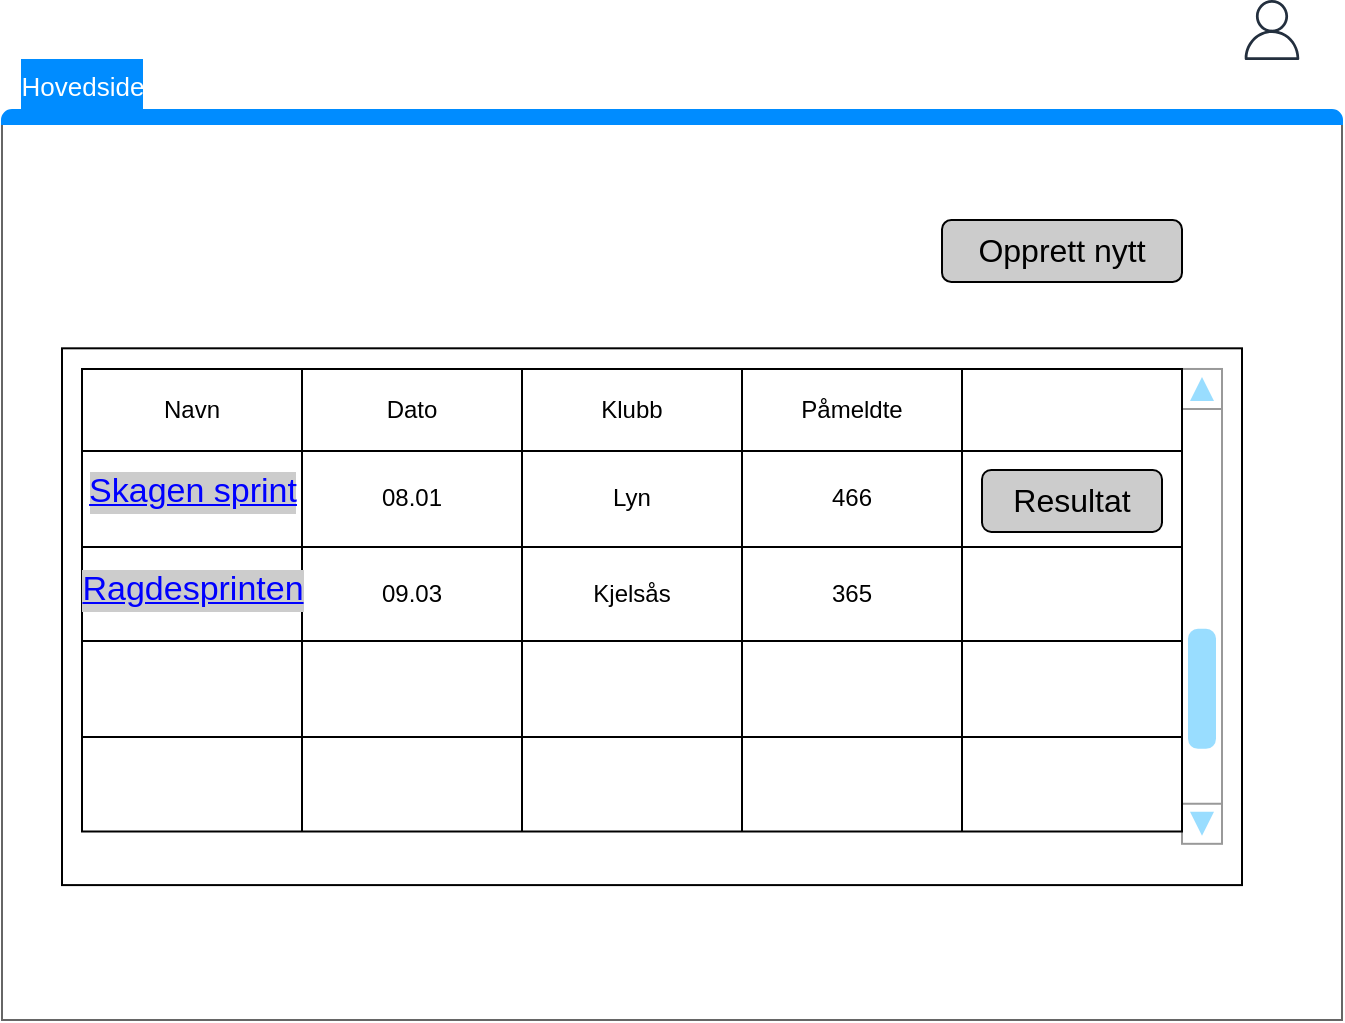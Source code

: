 <mxfile version="14.6.11" type="github" pages="6">
  <diagram id="_HwCAhNpr71zNM4fkL80" name="0 Events">
    <mxGraphModel dx="1026" dy="587" grid="1" gridSize="10" guides="1" tooltips="1" connect="1" arrows="1" fold="1" page="1" pageScale="1" pageWidth="827" pageHeight="1169" math="0" shadow="0">
      <root>
        <mxCell id="rY7GFoM5AxsnOCZUVmRe-0" />
        <mxCell id="rY7GFoM5AxsnOCZUVmRe-1" parent="rY7GFoM5AxsnOCZUVmRe-0" />
        <mxCell id="rY7GFoM5AxsnOCZUVmRe-2" value="Admin" style="strokeWidth=1;shadow=0;dashed=0;align=center;html=1;shape=mxgraph.mockup.containers.marginRect2;rectMarginTop=32;strokeColor=#666666;gradientColor=none;labelBackgroundColor=#CCCCCC;fontSize=12;" vertex="1" parent="rY7GFoM5AxsnOCZUVmRe-1">
          <mxGeometry x="30" y="70" width="670" height="480" as="geometry" />
        </mxCell>
        <mxCell id="rY7GFoM5AxsnOCZUVmRe-4" value="&lt;font size=&quot;2&quot;&gt;Hovedside&lt;/font&gt;" style="strokeWidth=1;shadow=0;dashed=0;align=center;html=1;shape=mxgraph.mockup.containers.rrect;rSize=0;fontSize=17;fontColor=#ffffff;strokeColor=#008cff;fillColor=#008cff;" vertex="1" parent="rY7GFoM5AxsnOCZUVmRe-2">
          <mxGeometry width="60" height="25" relative="1" as="geometry">
            <mxPoint x="10" as="offset" />
          </mxGeometry>
        </mxCell>
        <mxCell id="rY7GFoM5AxsnOCZUVmRe-6" value="" style="strokeWidth=1;shadow=0;dashed=0;align=center;html=1;shape=mxgraph.mockup.containers.topButton;rSize=5;strokeColor=#008cff;fillColor=#008cff;gradientColor=none;resizeWidth=1;movable=0;deletable=1;" vertex="1" parent="rY7GFoM5AxsnOCZUVmRe-2">
          <mxGeometry width="670" height="7" relative="1" as="geometry">
            <mxPoint y="25" as="offset" />
          </mxGeometry>
        </mxCell>
        <mxCell id="rY7GFoM5AxsnOCZUVmRe-7" value="Opprett nytt" style="rounded=1;whiteSpace=wrap;html=1;fontSize=16;labelBackgroundColor=#CCCCCC;fillColor=#CCCCCC;" vertex="1" parent="rY7GFoM5AxsnOCZUVmRe-2">
          <mxGeometry x="210" y="310.002" width="120" height="30.968" as="geometry" />
        </mxCell>
        <mxCell id="DD6wAzCctkqI9265cQj4-0" value="Opprett nytt" style="rounded=1;whiteSpace=wrap;html=1;fontSize=16;labelBackgroundColor=#CCCCCC;fillColor=#CCCCCC;" vertex="1" parent="rY7GFoM5AxsnOCZUVmRe-2">
          <mxGeometry x="470" y="80.002" width="120" height="30.968" as="geometry" />
        </mxCell>
        <mxCell id="DD6wAzCctkqI9265cQj4-1" value="" style="rounded=0;whiteSpace=wrap;html=1;labelBackgroundColor=#CCCCCC;fontSize=12;fillColor=#ffffff;gradientColor=none;" vertex="1" parent="rY7GFoM5AxsnOCZUVmRe-1">
          <mxGeometry x="60" y="214.161" width="590" height="268.387" as="geometry" />
        </mxCell>
        <mxCell id="DD6wAzCctkqI9265cQj4-2" value="" style="verticalLabelPosition=bottom;shadow=0;dashed=0;align=center;html=1;verticalAlign=top;strokeWidth=1;shape=mxgraph.mockup.navigation.scrollBar;strokeColor=#999999;barPos=20;fillColor2=#99ddff;strokeColor2=none;direction=north;labelBackgroundColor=#CCCCCC;fontSize=12;fillColor=#ffffff;gradientColor=none;" vertex="1" parent="rY7GFoM5AxsnOCZUVmRe-1">
          <mxGeometry x="620" y="224.484" width="20" height="237.419" as="geometry" />
        </mxCell>
        <mxCell id="DD6wAzCctkqI9265cQj4-3" value="" style="shape=table;html=1;whiteSpace=wrap;startSize=0;container=1;collapsible=0;childLayout=tableLayout;" vertex="1" parent="rY7GFoM5AxsnOCZUVmRe-1">
          <mxGeometry x="70" y="224.484" width="550" height="231.226" as="geometry" />
        </mxCell>
        <mxCell id="DD6wAzCctkqI9265cQj4-4" value="" style="shape=partialRectangle;html=1;whiteSpace=wrap;collapsible=0;dropTarget=0;pointerEvents=0;fillColor=none;top=0;left=0;bottom=0;right=0;points=[[0,0.5],[1,0.5]];portConstraint=eastwest;" vertex="1" parent="DD6wAzCctkqI9265cQj4-3">
          <mxGeometry width="550" height="41" as="geometry" />
        </mxCell>
        <mxCell id="DD6wAzCctkqI9265cQj4-5" value="Navn" style="shape=partialRectangle;html=1;whiteSpace=wrap;connectable=0;overflow=hidden;fillColor=none;top=0;left=0;bottom=0;right=0;" vertex="1" parent="DD6wAzCctkqI9265cQj4-4">
          <mxGeometry width="110" height="41" as="geometry" />
        </mxCell>
        <mxCell id="DD6wAzCctkqI9265cQj4-6" value="Dato" style="shape=partialRectangle;html=1;whiteSpace=wrap;connectable=0;overflow=hidden;fillColor=none;top=0;left=0;bottom=0;right=0;" vertex="1" parent="DD6wAzCctkqI9265cQj4-4">
          <mxGeometry x="110" width="110" height="41" as="geometry" />
        </mxCell>
        <mxCell id="DD6wAzCctkqI9265cQj4-7" value="Klubb" style="shape=partialRectangle;html=1;whiteSpace=wrap;connectable=0;overflow=hidden;fillColor=none;top=0;left=0;bottom=0;right=0;" vertex="1" parent="DD6wAzCctkqI9265cQj4-4">
          <mxGeometry x="220" width="110" height="41" as="geometry" />
        </mxCell>
        <mxCell id="DD6wAzCctkqI9265cQj4-8" value="Påmeldte" style="shape=partialRectangle;html=1;whiteSpace=wrap;connectable=0;overflow=hidden;fillColor=none;top=0;left=0;bottom=0;right=0;" vertex="1" parent="DD6wAzCctkqI9265cQj4-4">
          <mxGeometry x="330" width="110" height="41" as="geometry" />
        </mxCell>
        <mxCell id="DD6wAzCctkqI9265cQj4-9" value="" style="shape=partialRectangle;html=1;whiteSpace=wrap;connectable=0;overflow=hidden;fillColor=none;top=0;left=0;bottom=0;right=0;" vertex="1" parent="DD6wAzCctkqI9265cQj4-4">
          <mxGeometry x="440" width="110" height="41" as="geometry" />
        </mxCell>
        <mxCell id="DD6wAzCctkqI9265cQj4-10" value="" style="shape=partialRectangle;html=1;whiteSpace=wrap;collapsible=0;dropTarget=0;pointerEvents=0;fillColor=none;top=0;left=0;bottom=0;right=0;points=[[0,0.5],[1,0.5]];portConstraint=eastwest;" vertex="1" parent="DD6wAzCctkqI9265cQj4-3">
          <mxGeometry y="41" width="550" height="48" as="geometry" />
        </mxCell>
        <mxCell id="DD6wAzCctkqI9265cQj4-11" value="" style="shape=partialRectangle;html=1;whiteSpace=wrap;connectable=0;overflow=hidden;fillColor=none;top=0;left=0;bottom=0;right=0;" vertex="1" parent="DD6wAzCctkqI9265cQj4-10">
          <mxGeometry width="110" height="48" as="geometry" />
        </mxCell>
        <mxCell id="DD6wAzCctkqI9265cQj4-12" value="08.01" style="shape=partialRectangle;html=1;whiteSpace=wrap;connectable=0;overflow=hidden;fillColor=none;top=0;left=0;bottom=0;right=0;" vertex="1" parent="DD6wAzCctkqI9265cQj4-10">
          <mxGeometry x="110" width="110" height="48" as="geometry" />
        </mxCell>
        <mxCell id="DD6wAzCctkqI9265cQj4-13" value="Lyn" style="shape=partialRectangle;html=1;whiteSpace=wrap;connectable=0;overflow=hidden;fillColor=none;top=0;left=0;bottom=0;right=0;" vertex="1" parent="DD6wAzCctkqI9265cQj4-10">
          <mxGeometry x="220" width="110" height="48" as="geometry" />
        </mxCell>
        <mxCell id="DD6wAzCctkqI9265cQj4-14" value="466" style="shape=partialRectangle;html=1;whiteSpace=wrap;connectable=0;overflow=hidden;fillColor=none;top=0;left=0;bottom=0;right=0;" vertex="1" parent="DD6wAzCctkqI9265cQj4-10">
          <mxGeometry x="330" width="110" height="48" as="geometry" />
        </mxCell>
        <mxCell id="DD6wAzCctkqI9265cQj4-15" value="" style="shape=partialRectangle;html=1;whiteSpace=wrap;connectable=0;overflow=hidden;fillColor=none;top=0;left=0;bottom=0;right=0;" vertex="1" parent="DD6wAzCctkqI9265cQj4-10">
          <mxGeometry x="440" width="110" height="48" as="geometry" />
        </mxCell>
        <mxCell id="DD6wAzCctkqI9265cQj4-16" value="" style="shape=partialRectangle;html=1;whiteSpace=wrap;collapsible=0;dropTarget=0;pointerEvents=0;fillColor=none;top=0;left=0;bottom=0;right=0;points=[[0,0.5],[1,0.5]];portConstraint=eastwest;" vertex="1" parent="DD6wAzCctkqI9265cQj4-3">
          <mxGeometry y="89" width="550" height="47" as="geometry" />
        </mxCell>
        <mxCell id="DD6wAzCctkqI9265cQj4-17" value="" style="shape=partialRectangle;html=1;whiteSpace=wrap;connectable=0;overflow=hidden;fillColor=none;top=0;left=0;bottom=0;right=0;" vertex="1" parent="DD6wAzCctkqI9265cQj4-16">
          <mxGeometry width="110" height="47" as="geometry" />
        </mxCell>
        <mxCell id="DD6wAzCctkqI9265cQj4-18" value="09.03" style="shape=partialRectangle;html=1;whiteSpace=wrap;connectable=0;overflow=hidden;fillColor=none;top=0;left=0;bottom=0;right=0;" vertex="1" parent="DD6wAzCctkqI9265cQj4-16">
          <mxGeometry x="110" width="110" height="47" as="geometry" />
        </mxCell>
        <mxCell id="DD6wAzCctkqI9265cQj4-19" value="Kjelsås" style="shape=partialRectangle;html=1;whiteSpace=wrap;connectable=0;overflow=hidden;fillColor=none;top=0;left=0;bottom=0;right=0;" vertex="1" parent="DD6wAzCctkqI9265cQj4-16">
          <mxGeometry x="220" width="110" height="47" as="geometry" />
        </mxCell>
        <mxCell id="DD6wAzCctkqI9265cQj4-20" value="365" style="shape=partialRectangle;html=1;whiteSpace=wrap;connectable=0;overflow=hidden;fillColor=none;top=0;left=0;bottom=0;right=0;" vertex="1" parent="DD6wAzCctkqI9265cQj4-16">
          <mxGeometry x="330" width="110" height="47" as="geometry" />
        </mxCell>
        <mxCell id="DD6wAzCctkqI9265cQj4-21" value="" style="shape=partialRectangle;html=1;whiteSpace=wrap;connectable=0;overflow=hidden;fillColor=none;top=0;left=0;bottom=0;right=0;" vertex="1" parent="DD6wAzCctkqI9265cQj4-16">
          <mxGeometry x="440" width="110" height="47" as="geometry" />
        </mxCell>
        <mxCell id="DD6wAzCctkqI9265cQj4-22" value="" style="shape=partialRectangle;html=1;whiteSpace=wrap;collapsible=0;dropTarget=0;pointerEvents=0;fillColor=none;top=0;left=0;bottom=0;right=0;points=[[0,0.5],[1,0.5]];portConstraint=eastwest;" vertex="1" parent="DD6wAzCctkqI9265cQj4-3">
          <mxGeometry y="136" width="550" height="48" as="geometry" />
        </mxCell>
        <mxCell id="DD6wAzCctkqI9265cQj4-23" value="" style="shape=partialRectangle;html=1;whiteSpace=wrap;connectable=0;overflow=hidden;fillColor=none;top=0;left=0;bottom=0;right=0;" vertex="1" parent="DD6wAzCctkqI9265cQj4-22">
          <mxGeometry width="110" height="48" as="geometry" />
        </mxCell>
        <mxCell id="DD6wAzCctkqI9265cQj4-24" value="" style="shape=partialRectangle;html=1;whiteSpace=wrap;connectable=0;overflow=hidden;fillColor=none;top=0;left=0;bottom=0;right=0;" vertex="1" parent="DD6wAzCctkqI9265cQj4-22">
          <mxGeometry x="110" width="110" height="48" as="geometry" />
        </mxCell>
        <mxCell id="DD6wAzCctkqI9265cQj4-25" value="" style="shape=partialRectangle;html=1;whiteSpace=wrap;connectable=0;overflow=hidden;fillColor=none;top=0;left=0;bottom=0;right=0;" vertex="1" parent="DD6wAzCctkqI9265cQj4-22">
          <mxGeometry x="220" width="110" height="48" as="geometry" />
        </mxCell>
        <mxCell id="DD6wAzCctkqI9265cQj4-26" value="" style="shape=partialRectangle;html=1;whiteSpace=wrap;connectable=0;overflow=hidden;fillColor=none;top=0;left=0;bottom=0;right=0;" vertex="1" parent="DD6wAzCctkqI9265cQj4-22">
          <mxGeometry x="330" width="110" height="48" as="geometry" />
        </mxCell>
        <mxCell id="DD6wAzCctkqI9265cQj4-27" value="" style="shape=partialRectangle;html=1;whiteSpace=wrap;connectable=0;overflow=hidden;fillColor=none;top=0;left=0;bottom=0;right=0;" vertex="1" parent="DD6wAzCctkqI9265cQj4-22">
          <mxGeometry x="440" width="110" height="48" as="geometry" />
        </mxCell>
        <mxCell id="DD6wAzCctkqI9265cQj4-28" value="" style="shape=partialRectangle;html=1;whiteSpace=wrap;collapsible=0;dropTarget=0;pointerEvents=0;fillColor=none;top=0;left=0;bottom=0;right=0;points=[[0,0.5],[1,0.5]];portConstraint=eastwest;" vertex="1" parent="DD6wAzCctkqI9265cQj4-3">
          <mxGeometry y="184" width="550" height="47" as="geometry" />
        </mxCell>
        <mxCell id="DD6wAzCctkqI9265cQj4-29" value="" style="shape=partialRectangle;html=1;whiteSpace=wrap;connectable=0;overflow=hidden;fillColor=none;top=0;left=0;bottom=0;right=0;" vertex="1" parent="DD6wAzCctkqI9265cQj4-28">
          <mxGeometry width="110" height="47" as="geometry" />
        </mxCell>
        <mxCell id="DD6wAzCctkqI9265cQj4-30" value="" style="shape=partialRectangle;html=1;whiteSpace=wrap;connectable=0;overflow=hidden;fillColor=none;top=0;left=0;bottom=0;right=0;" vertex="1" parent="DD6wAzCctkqI9265cQj4-28">
          <mxGeometry x="110" width="110" height="47" as="geometry" />
        </mxCell>
        <mxCell id="DD6wAzCctkqI9265cQj4-31" value="" style="shape=partialRectangle;html=1;whiteSpace=wrap;connectable=0;overflow=hidden;fillColor=none;top=0;left=0;bottom=0;right=0;" vertex="1" parent="DD6wAzCctkqI9265cQj4-28">
          <mxGeometry x="220" width="110" height="47" as="geometry" />
        </mxCell>
        <mxCell id="DD6wAzCctkqI9265cQj4-32" value="" style="shape=partialRectangle;html=1;whiteSpace=wrap;connectable=0;overflow=hidden;fillColor=none;top=0;left=0;bottom=0;right=0;" vertex="1" parent="DD6wAzCctkqI9265cQj4-28">
          <mxGeometry x="330" width="110" height="47" as="geometry" />
        </mxCell>
        <mxCell id="DD6wAzCctkqI9265cQj4-33" value="" style="shape=partialRectangle;html=1;whiteSpace=wrap;connectable=0;overflow=hidden;fillColor=none;top=0;left=0;bottom=0;right=0;" vertex="1" parent="DD6wAzCctkqI9265cQj4-28">
          <mxGeometry x="440" width="110" height="47" as="geometry" />
        </mxCell>
        <mxCell id="DD6wAzCctkqI9265cQj4-35" value="Skagen sprint" style="shape=rectangle;strokeColor=none;fillColor=none;linkText=;fontSize=17;fontColor=#0000ff;fontStyle=4;html=1;align=center;labelBackgroundColor=#CCCCCC;" vertex="1" parent="rY7GFoM5AxsnOCZUVmRe-1">
          <mxGeometry x="50" y="270.97" width="150" height="30" as="geometry" />
        </mxCell>
        <mxCell id="DD6wAzCctkqI9265cQj4-36" value="Ragdesprinten" style="shape=rectangle;strokeColor=none;fillColor=none;linkText=;fontSize=17;fontColor=#0000ff;fontStyle=4;html=1;align=center;labelBackgroundColor=#CCCCCC;" vertex="1" parent="rY7GFoM5AxsnOCZUVmRe-1">
          <mxGeometry x="50" y="320" width="150" height="30" as="geometry" />
        </mxCell>
        <mxCell id="Vr3PGRUodvaHLjzFJOr3-5" value="Resultat" style="rounded=1;whiteSpace=wrap;html=1;fontSize=16;labelBackgroundColor=#CCCCCC;fillColor=#CCCCCC;" vertex="1" parent="rY7GFoM5AxsnOCZUVmRe-1">
          <mxGeometry x="520" y="274.97" width="90" height="30.97" as="geometry" />
        </mxCell>
        <mxCell id="Vr3PGRUodvaHLjzFJOr3-7" value="" style="shape=image;html=1;verticalAlign=top;verticalLabelPosition=bottom;labelBackgroundColor=#ffffff;imageAspect=0;aspect=fixed;image=https://cdn2.iconfinder.com/data/icons/font-awesome/1792/sort-down-128.png;fontSize=12;fillColor=#ffffff;gradientColor=none;" vertex="1" parent="rY7GFoM5AxsnOCZUVmRe-1">
          <mxGeometry x="250" y="214.16" width="38" height="38" as="geometry" />
        </mxCell>
        <mxCell id="Vr3PGRUodvaHLjzFJOr3-9" value="" style="shape=image;html=1;verticalAlign=top;verticalLabelPosition=bottom;labelBackgroundColor=#ffffff;imageAspect=0;aspect=fixed;image=https://cdn2.iconfinder.com/data/icons/font-awesome/1792/sort-128.png;fontSize=12;fillColor=#ffffff;gradientColor=none;" vertex="1" parent="rY7GFoM5AxsnOCZUVmRe-1">
          <mxGeometry x="150" y="230" width="28" height="28" as="geometry" />
        </mxCell>
        <mxCell id="eaNwc9pk3401d_SOknQq-0" value="" style="outlineConnect=0;fontColor=#232F3E;gradientColor=none;fillColor=#232F3E;strokeColor=none;dashed=0;verticalLabelPosition=bottom;verticalAlign=top;align=center;html=1;fontSize=12;fontStyle=0;aspect=fixed;pointerEvents=1;shape=mxgraph.aws4.user;labelBackgroundColor=#CCCCCC;" vertex="1" parent="rY7GFoM5AxsnOCZUVmRe-1">
          <mxGeometry x="650" y="40" width="30" height="30" as="geometry" />
        </mxCell>
      </root>
    </mxGraphModel>
  </diagram>
  <diagram id="8TjoAxRlDcYcGMlZM9Qu" name="1 Event info">
    <mxGraphModel dx="845" dy="484" grid="1" gridSize="10" guides="1" tooltips="1" connect="1" arrows="1" fold="1" page="1" pageScale="1" pageWidth="827" pageHeight="1169" math="0" shadow="0">
      <root>
        <mxCell id="ONvd3zA8VPomKwqpaHAU-0" />
        <mxCell id="ONvd3zA8VPomKwqpaHAU-1" parent="ONvd3zA8VPomKwqpaHAU-0" />
        <mxCell id="3z40B8dBfHfMHv4xu2TF-0" value="" style="strokeWidth=1;shadow=0;dashed=0;align=center;html=1;shape=mxgraph.mockup.containers.marginRect2;rectMarginTop=32;strokeColor=#666666;gradientColor=none;labelBackgroundColor=#CCCCCC;fontSize=12;" vertex="1" parent="ONvd3zA8VPomKwqpaHAU-1">
          <mxGeometry x="30" y="60" width="670" height="480" as="geometry" />
        </mxCell>
        <mxCell id="3z40B8dBfHfMHv4xu2TF-1" value="&lt;font style=&quot;font-size: 13px&quot;&gt;Klasser&lt;/font&gt;" style="strokeColor=inherit;fillColor=inherit;gradientColor=inherit;strokeWidth=1;shadow=0;dashed=0;align=center;html=1;shape=mxgraph.mockup.containers.rrect;rSize=0;fontSize=17;fontColor=#666666;gradientColor=none;" vertex="1" parent="3z40B8dBfHfMHv4xu2TF-0">
          <mxGeometry width="60" height="25" relative="1" as="geometry">
            <mxPoint x="150" as="offset" />
          </mxGeometry>
        </mxCell>
        <mxCell id="3z40B8dBfHfMHv4xu2TF-2" value="&lt;font style=&quot;font-size: 13px&quot;&gt;Info&lt;/font&gt;" style="strokeWidth=1;shadow=0;dashed=0;align=center;html=1;shape=mxgraph.mockup.containers.rrect;rSize=0;fontSize=17;fontColor=#ffffff;strokeColor=#008cff;fillColor=#008cff;" vertex="1" parent="3z40B8dBfHfMHv4xu2TF-0">
          <mxGeometry width="60" height="25" relative="1" as="geometry">
            <mxPoint x="10" as="offset" />
          </mxGeometry>
        </mxCell>
        <mxCell id="3z40B8dBfHfMHv4xu2TF-3" value="&lt;font style=&quot;font-size: 13px&quot;&gt;Deltakere&lt;/font&gt;" style="strokeColor=inherit;fillColor=inherit;gradientColor=inherit;strokeWidth=1;shadow=0;dashed=0;align=center;html=1;shape=mxgraph.mockup.containers.rrect;rSize=0;fontSize=17;fontColor=#666666;gradientColor=none;" vertex="1" parent="3z40B8dBfHfMHv4xu2TF-0">
          <mxGeometry width="60" height="25" relative="1" as="geometry">
            <mxPoint x="80" as="offset" />
          </mxGeometry>
        </mxCell>
        <mxCell id="3z40B8dBfHfMHv4xu2TF-4" value="" style="strokeWidth=1;shadow=0;dashed=0;align=center;html=1;shape=mxgraph.mockup.containers.topButton;rSize=5;strokeColor=#008cff;fillColor=#008cff;gradientColor=none;resizeWidth=1;movable=0;deletable=1;" vertex="1" parent="3z40B8dBfHfMHv4xu2TF-0">
          <mxGeometry width="670" height="7" relative="1" as="geometry">
            <mxPoint y="25" as="offset" />
          </mxGeometry>
        </mxCell>
        <mxCell id="3z40B8dBfHfMHv4xu2TF-5" value="Lagre" style="rounded=1;whiteSpace=wrap;html=1;fontSize=16;labelBackgroundColor=#CCCCCC;fillColor=#CCCCCC;" vertex="1" parent="3z40B8dBfHfMHv4xu2TF-0">
          <mxGeometry x="500" y="438.032" width="120" height="30.968" as="geometry" />
        </mxCell>
        <mxCell id="sp3kwkyl1nO1Q6m3ulHr-0" value="" style="rounded=0;whiteSpace=wrap;html=1;" vertex="1" parent="3z40B8dBfHfMHv4xu2TF-0">
          <mxGeometry x="116" y="290" width="190" height="30" as="geometry" />
        </mxCell>
        <mxCell id="lCWS5AztPeCsgTONThFd-0" value="Arrangement: Informasjon" style="text;spacingTop=-5;fontSize=24;fontStyle=0" vertex="1" parent="ONvd3zA8VPomKwqpaHAU-1">
          <mxGeometry x="80" y="20" width="230" height="20" as="geometry" />
        </mxCell>
        <mxCell id="O-a2iemibN-gIZAiXOS2-0" value="Navn&#xa;&#xa;Sted&#xa;&#xa;Dato&#xa;&#xa;Første start&#xa;&#xa;Arrangør" style="text;spacingTop=-5;fontSize=16;" vertex="1" parent="ONvd3zA8VPomKwqpaHAU-1">
          <mxGeometry x="49" y="200" width="70" height="160" as="geometry" />
        </mxCell>
        <mxCell id="O-a2iemibN-gIZAiXOS2-1" value="" style="rounded=0;whiteSpace=wrap;html=1;" vertex="1" parent="ONvd3zA8VPomKwqpaHAU-1">
          <mxGeometry x="145" y="190" width="190" height="30" as="geometry" />
        </mxCell>
        <mxCell id="O-a2iemibN-gIZAiXOS2-2" value="" style="rounded=0;whiteSpace=wrap;html=1;" vertex="1" parent="ONvd3zA8VPomKwqpaHAU-1">
          <mxGeometry x="145" y="230" width="190" height="30" as="geometry" />
        </mxCell>
        <mxCell id="O-a2iemibN-gIZAiXOS2-3" value="" style="rounded=0;whiteSpace=wrap;html=1;" vertex="1" parent="ONvd3zA8VPomKwqpaHAU-1">
          <mxGeometry x="145" y="270" width="190" height="30" as="geometry" />
        </mxCell>
        <mxCell id="O-a2iemibN-gIZAiXOS2-4" value="Lagre" style="rounded=1;whiteSpace=wrap;html=1;fontSize=16;labelBackgroundColor=#CCCCCC;fillColor=#CCCCCC;" vertex="1" parent="ONvd3zA8VPomKwqpaHAU-1">
          <mxGeometry x="519" y="390" width="120" height="30" as="geometry" />
        </mxCell>
        <mxCell id="O-a2iemibN-gIZAiXOS2-5" value="09:00" style="rounded=0;whiteSpace=wrap;html=1;" vertex="1" parent="ONvd3zA8VPomKwqpaHAU-1">
          <mxGeometry x="145" y="310" width="190" height="30" as="geometry" />
        </mxCell>
        <mxCell id="O-a2iemibN-gIZAiXOS2-6" value="Aldersklasser" style="text;spacingTop=-5;fontSize=16;" vertex="1" parent="ONvd3zA8VPomKwqpaHAU-1">
          <mxGeometry x="369" y="190" width="70" height="160" as="geometry" />
        </mxCell>
        <mxCell id="O-a2iemibN-gIZAiXOS2-7" value="" style="rounded=0;whiteSpace=wrap;html=1;" vertex="1" parent="ONvd3zA8VPomKwqpaHAU-1">
          <mxGeometry x="489" y="192" width="20" height="20" as="geometry" />
        </mxCell>
        <mxCell id="O-a2iemibN-gIZAiXOS2-8" value="7 år&#xa;&#xa;8 år&#xa;&#xa;9 år&#xa;&#xa;10 år&#xa;&#xa;11 år" style="text;spacingTop=-5;fontSize=16;" vertex="1" parent="ONvd3zA8VPomKwqpaHAU-1">
          <mxGeometry x="519" y="188" width="70" height="160" as="geometry" />
        </mxCell>
        <mxCell id="O-a2iemibN-gIZAiXOS2-9" value="" style="rounded=0;whiteSpace=wrap;html=1;" vertex="1" parent="ONvd3zA8VPomKwqpaHAU-1">
          <mxGeometry x="489" y="230" width="20" height="20" as="geometry" />
        </mxCell>
        <mxCell id="O-a2iemibN-gIZAiXOS2-10" value="" style="rounded=0;whiteSpace=wrap;html=1;" vertex="1" parent="ONvd3zA8VPomKwqpaHAU-1">
          <mxGeometry x="489" y="267" width="20" height="20" as="geometry" />
        </mxCell>
        <mxCell id="O-a2iemibN-gIZAiXOS2-11" value="" style="rounded=0;whiteSpace=wrap;html=1;" vertex="1" parent="ONvd3zA8VPomKwqpaHAU-1">
          <mxGeometry x="489" y="306" width="20" height="20" as="geometry" />
        </mxCell>
        <mxCell id="O-a2iemibN-gIZAiXOS2-12" value="" style="rounded=0;whiteSpace=wrap;html=1;" vertex="1" parent="ONvd3zA8VPomKwqpaHAU-1">
          <mxGeometry x="489" y="340" width="20" height="20" as="geometry" />
        </mxCell>
        <mxCell id="O-a2iemibN-gIZAiXOS2-13" value="" style="rounded=0;whiteSpace=wrap;html=1;" vertex="1" parent="ONvd3zA8VPomKwqpaHAU-1">
          <mxGeometry x="569" y="192" width="20" height="20" as="geometry" />
        </mxCell>
        <mxCell id="O-a2iemibN-gIZAiXOS2-14" value="12 år&#xa;&#xa;13 år&#xa;&#xa;14 år&#xa;&#xa;15 år&#xa;&#xa;16 år" style="text;spacingTop=-5;fontSize=16;" vertex="1" parent="ONvd3zA8VPomKwqpaHAU-1">
          <mxGeometry x="599" y="188" width="70" height="160" as="geometry" />
        </mxCell>
        <mxCell id="O-a2iemibN-gIZAiXOS2-15" value="" style="rounded=0;whiteSpace=wrap;html=1;" vertex="1" parent="ONvd3zA8VPomKwqpaHAU-1">
          <mxGeometry x="569" y="230" width="20" height="20" as="geometry" />
        </mxCell>
        <mxCell id="O-a2iemibN-gIZAiXOS2-16" value="" style="rounded=0;whiteSpace=wrap;html=1;" vertex="1" parent="ONvd3zA8VPomKwqpaHAU-1">
          <mxGeometry x="569" y="267" width="20" height="20" as="geometry" />
        </mxCell>
        <mxCell id="O-a2iemibN-gIZAiXOS2-17" value="" style="rounded=0;whiteSpace=wrap;html=1;" vertex="1" parent="ONvd3zA8VPomKwqpaHAU-1">
          <mxGeometry x="569" y="306" width="20" height="20" as="geometry" />
        </mxCell>
        <mxCell id="O-a2iemibN-gIZAiXOS2-18" value="" style="rounded=0;whiteSpace=wrap;html=1;" vertex="1" parent="ONvd3zA8VPomKwqpaHAU-1">
          <mxGeometry x="569" y="340" width="20" height="20" as="geometry" />
        </mxCell>
        <mxCell id="ex8ccX7YdYWMriedv2b0-1" value="&lt;font size=&quot;2&quot;&gt;Hovedside&lt;/font&gt;" style="strokeColor=inherit;fillColor=inherit;gradientColor=inherit;strokeWidth=1;shadow=0;dashed=0;align=center;html=1;shape=mxgraph.mockup.containers.rrect;rSize=0;fontSize=17;fontColor=#666666;gradientColor=none;" vertex="1" parent="ONvd3zA8VPomKwqpaHAU-1">
          <mxGeometry x="590" y="60" width="90" height="25" as="geometry" />
        </mxCell>
        <mxCell id="mK3Kh3IFZ31xdrQEoacB-0" value="" style="outlineConnect=0;fontColor=#232F3E;gradientColor=none;fillColor=#232F3E;strokeColor=none;dashed=0;verticalLabelPosition=bottom;verticalAlign=top;align=center;html=1;fontSize=12;fontStyle=0;aspect=fixed;pointerEvents=1;shape=mxgraph.aws4.user;labelBackgroundColor=#CCCCCC;" vertex="1" parent="ONvd3zA8VPomKwqpaHAU-1">
          <mxGeometry x="650" y="20" width="30" height="30" as="geometry" />
        </mxCell>
      </root>
    </mxGraphModel>
  </diagram>
  <diagram id="97caJoM9kzmVeAL3HA6b" name="2 Contestant">
    <mxGraphModel dx="845" dy="484" grid="1" gridSize="10" guides="1" tooltips="1" connect="1" arrows="1" fold="1" page="1" pageScale="1" pageWidth="827" pageHeight="1169" math="0" shadow="0">
      <root>
        <mxCell id="-aDioSFD2Ig2nY4imEOy-0" />
        <mxCell id="-aDioSFD2Ig2nY4imEOy-1" parent="-aDioSFD2Ig2nY4imEOy-0" />
        <mxCell id="-aDioSFD2Ig2nY4imEOy-2" value="" style="strokeWidth=1;shadow=0;dashed=0;align=center;html=1;shape=mxgraph.mockup.containers.marginRect2;rectMarginTop=32;strokeColor=#666666;gradientColor=none;labelBackgroundColor=#CCCCCC;fontSize=12;" vertex="1" parent="-aDioSFD2Ig2nY4imEOy-1">
          <mxGeometry x="30" y="60" width="670" height="480" as="geometry" />
        </mxCell>
        <mxCell id="-aDioSFD2Ig2nY4imEOy-3" value="&lt;font style=&quot;font-size: 13px&quot;&gt;Info&lt;/font&gt;" style="strokeColor=inherit;fillColor=inherit;gradientColor=inherit;strokeWidth=1;shadow=0;dashed=0;align=center;html=1;shape=mxgraph.mockup.containers.rrect;rSize=0;fontSize=17;fontColor=#666666;gradientColor=none;" vertex="1" parent="-aDioSFD2Ig2nY4imEOy-2">
          <mxGeometry width="60" height="25" relative="1" as="geometry">
            <mxPoint x="10" as="offset" />
          </mxGeometry>
        </mxCell>
        <mxCell id="-aDioSFD2Ig2nY4imEOy-4" value="&lt;font style=&quot;font-size: 13px&quot;&gt;Deltakere&lt;/font&gt;" style="strokeWidth=1;shadow=0;dashed=0;align=center;html=1;shape=mxgraph.mockup.containers.rrect;rSize=0;fontSize=17;fontColor=#ffffff;strokeColor=#008cff;fillColor=#008cff;" vertex="1" parent="-aDioSFD2Ig2nY4imEOy-2">
          <mxGeometry width="60" height="25" relative="1" as="geometry">
            <mxPoint x="75" as="offset" />
          </mxGeometry>
        </mxCell>
        <mxCell id="-aDioSFD2Ig2nY4imEOy-5" value="&lt;font style=&quot;font-size: 13px&quot;&gt;Klasser&lt;/font&gt;" style="strokeColor=inherit;fillColor=inherit;gradientColor=inherit;strokeWidth=1;shadow=0;dashed=0;align=center;html=1;shape=mxgraph.mockup.containers.rrect;rSize=0;fontSize=17;fontColor=#666666;gradientColor=none;" vertex="1" parent="-aDioSFD2Ig2nY4imEOy-2">
          <mxGeometry width="60" height="25" relative="1" as="geometry">
            <mxPoint x="140" as="offset" />
          </mxGeometry>
        </mxCell>
        <mxCell id="-aDioSFD2Ig2nY4imEOy-6" value="" style="strokeWidth=1;shadow=0;dashed=0;align=center;html=1;shape=mxgraph.mockup.containers.topButton;rSize=5;strokeColor=#008cff;fillColor=#008cff;gradientColor=none;resizeWidth=1;movable=0;deletable=1;" vertex="1" parent="-aDioSFD2Ig2nY4imEOy-2">
          <mxGeometry width="670" height="7" relative="1" as="geometry">
            <mxPoint y="25" as="offset" />
          </mxGeometry>
        </mxCell>
        <mxCell id="Z_3q-v6fWnexuoi1ntYI-4" value="Lagre" style="rounded=1;whiteSpace=wrap;html=1;fontSize=16;labelBackgroundColor=#CCCCCC;fillColor=#CCCCCC;" vertex="1" parent="-aDioSFD2Ig2nY4imEOy-2">
          <mxGeometry x="500" y="438.032" width="120" height="30.968" as="geometry" />
        </mxCell>
        <mxCell id="Z_3q-v6fWnexuoi1ntYI-5" value="" style="rounded=0;whiteSpace=wrap;html=1;labelBackgroundColor=#CCCCCC;fontSize=12;fillColor=#ffffff;gradientColor=none;" vertex="1" parent="-aDioSFD2Ig2nY4imEOy-2">
          <mxGeometry x="30" y="154.161" width="590" height="268.387" as="geometry" />
        </mxCell>
        <mxCell id="Z_3q-v6fWnexuoi1ntYI-6" value="" style="verticalLabelPosition=bottom;shadow=0;dashed=0;align=center;html=1;verticalAlign=top;strokeWidth=1;shape=mxgraph.mockup.navigation.scrollBar;strokeColor=#999999;barPos=20;fillColor2=#99ddff;strokeColor2=none;direction=north;labelBackgroundColor=#CCCCCC;fontSize=12;fillColor=#ffffff;gradientColor=none;" vertex="1" parent="-aDioSFD2Ig2nY4imEOy-2">
          <mxGeometry x="590" y="164.484" width="20" height="237.419" as="geometry" />
        </mxCell>
        <mxCell id="Z_3q-v6fWnexuoi1ntYI-7" value="" style="shape=table;html=1;whiteSpace=wrap;startSize=0;container=1;collapsible=0;childLayout=tableLayout;" vertex="1" parent="-aDioSFD2Ig2nY4imEOy-2">
          <mxGeometry x="40" y="164.484" width="550" height="231.226" as="geometry" />
        </mxCell>
        <mxCell id="Z_3q-v6fWnexuoi1ntYI-8" value="" style="shape=partialRectangle;html=1;whiteSpace=wrap;collapsible=0;dropTarget=0;pointerEvents=0;fillColor=none;top=0;left=0;bottom=0;right=0;points=[[0,0.5],[1,0.5]];portConstraint=eastwest;" vertex="1" parent="Z_3q-v6fWnexuoi1ntYI-7">
          <mxGeometry width="550" height="41" as="geometry" />
        </mxCell>
        <mxCell id="Z_3q-v6fWnexuoi1ntYI-9" value="Fornavn" style="shape=partialRectangle;html=1;whiteSpace=wrap;connectable=0;overflow=hidden;fillColor=none;top=0;left=0;bottom=0;right=0;" vertex="1" parent="Z_3q-v6fWnexuoi1ntYI-8">
          <mxGeometry width="110" height="41" as="geometry" />
        </mxCell>
        <mxCell id="Z_3q-v6fWnexuoi1ntYI-10" value="Etternavn" style="shape=partialRectangle;html=1;whiteSpace=wrap;connectable=0;overflow=hidden;fillColor=none;top=0;left=0;bottom=0;right=0;" vertex="1" parent="Z_3q-v6fWnexuoi1ntYI-8">
          <mxGeometry x="110" width="110" height="41" as="geometry" />
        </mxCell>
        <mxCell id="Z_3q-v6fWnexuoi1ntYI-11" value="Klubb" style="shape=partialRectangle;html=1;whiteSpace=wrap;connectable=0;overflow=hidden;fillColor=none;top=0;left=0;bottom=0;right=0;" vertex="1" parent="Z_3q-v6fWnexuoi1ntYI-8">
          <mxGeometry x="220" width="110" height="41" as="geometry" />
        </mxCell>
        <mxCell id="Z_3q-v6fWnexuoi1ntYI-12" value="Aldersklasse" style="shape=partialRectangle;html=1;whiteSpace=wrap;connectable=0;overflow=hidden;fillColor=none;top=0;left=0;bottom=0;right=0;" vertex="1" parent="Z_3q-v6fWnexuoi1ntYI-8">
          <mxGeometry x="330" width="110" height="41" as="geometry" />
        </mxCell>
        <mxCell id="Z_3q-v6fWnexuoi1ntYI-13" value="Idretts id" style="shape=partialRectangle;html=1;whiteSpace=wrap;connectable=0;overflow=hidden;fillColor=none;top=0;left=0;bottom=0;right=0;" vertex="1" parent="Z_3q-v6fWnexuoi1ntYI-8">
          <mxGeometry x="440" width="110" height="41" as="geometry" />
        </mxCell>
        <mxCell id="Z_3q-v6fWnexuoi1ntYI-14" value="" style="shape=partialRectangle;html=1;whiteSpace=wrap;collapsible=0;dropTarget=0;pointerEvents=0;fillColor=none;top=0;left=0;bottom=0;right=0;points=[[0,0.5],[1,0.5]];portConstraint=eastwest;" vertex="1" parent="Z_3q-v6fWnexuoi1ntYI-7">
          <mxGeometry y="41" width="550" height="48" as="geometry" />
        </mxCell>
        <mxCell id="Z_3q-v6fWnexuoi1ntYI-15" value="" style="shape=partialRectangle;html=1;whiteSpace=wrap;connectable=0;overflow=hidden;fillColor=none;top=0;left=0;bottom=0;right=0;" vertex="1" parent="Z_3q-v6fWnexuoi1ntYI-14">
          <mxGeometry width="110" height="48" as="geometry" />
        </mxCell>
        <mxCell id="Z_3q-v6fWnexuoi1ntYI-16" value="" style="shape=partialRectangle;html=1;whiteSpace=wrap;connectable=0;overflow=hidden;fillColor=none;top=0;left=0;bottom=0;right=0;" vertex="1" parent="Z_3q-v6fWnexuoi1ntYI-14">
          <mxGeometry x="110" width="110" height="48" as="geometry" />
        </mxCell>
        <mxCell id="Z_3q-v6fWnexuoi1ntYI-17" value="" style="shape=partialRectangle;html=1;whiteSpace=wrap;connectable=0;overflow=hidden;fillColor=none;top=0;left=0;bottom=0;right=0;" vertex="1" parent="Z_3q-v6fWnexuoi1ntYI-14">
          <mxGeometry x="220" width="110" height="48" as="geometry" />
        </mxCell>
        <mxCell id="Z_3q-v6fWnexuoi1ntYI-18" value="" style="shape=partialRectangle;html=1;whiteSpace=wrap;connectable=0;overflow=hidden;fillColor=none;top=0;left=0;bottom=0;right=0;" vertex="1" parent="Z_3q-v6fWnexuoi1ntYI-14">
          <mxGeometry x="330" width="110" height="48" as="geometry" />
        </mxCell>
        <mxCell id="Z_3q-v6fWnexuoi1ntYI-19" value="" style="shape=partialRectangle;html=1;whiteSpace=wrap;connectable=0;overflow=hidden;fillColor=none;top=0;left=0;bottom=0;right=0;" vertex="1" parent="Z_3q-v6fWnexuoi1ntYI-14">
          <mxGeometry x="440" width="110" height="48" as="geometry" />
        </mxCell>
        <mxCell id="Z_3q-v6fWnexuoi1ntYI-20" value="" style="shape=partialRectangle;html=1;whiteSpace=wrap;collapsible=0;dropTarget=0;pointerEvents=0;fillColor=none;top=0;left=0;bottom=0;right=0;points=[[0,0.5],[1,0.5]];portConstraint=eastwest;" vertex="1" parent="Z_3q-v6fWnexuoi1ntYI-7">
          <mxGeometry y="89" width="550" height="47" as="geometry" />
        </mxCell>
        <mxCell id="Z_3q-v6fWnexuoi1ntYI-21" value="" style="shape=partialRectangle;html=1;whiteSpace=wrap;connectable=0;overflow=hidden;fillColor=none;top=0;left=0;bottom=0;right=0;" vertex="1" parent="Z_3q-v6fWnexuoi1ntYI-20">
          <mxGeometry width="110" height="47" as="geometry" />
        </mxCell>
        <mxCell id="Z_3q-v6fWnexuoi1ntYI-22" value="" style="shape=partialRectangle;html=1;whiteSpace=wrap;connectable=0;overflow=hidden;fillColor=none;top=0;left=0;bottom=0;right=0;" vertex="1" parent="Z_3q-v6fWnexuoi1ntYI-20">
          <mxGeometry x="110" width="110" height="47" as="geometry" />
        </mxCell>
        <mxCell id="Z_3q-v6fWnexuoi1ntYI-23" value="" style="shape=partialRectangle;html=1;whiteSpace=wrap;connectable=0;overflow=hidden;fillColor=none;top=0;left=0;bottom=0;right=0;" vertex="1" parent="Z_3q-v6fWnexuoi1ntYI-20">
          <mxGeometry x="220" width="110" height="47" as="geometry" />
        </mxCell>
        <mxCell id="Z_3q-v6fWnexuoi1ntYI-24" value="" style="shape=partialRectangle;html=1;whiteSpace=wrap;connectable=0;overflow=hidden;fillColor=none;top=0;left=0;bottom=0;right=0;" vertex="1" parent="Z_3q-v6fWnexuoi1ntYI-20">
          <mxGeometry x="330" width="110" height="47" as="geometry" />
        </mxCell>
        <mxCell id="Z_3q-v6fWnexuoi1ntYI-25" value="" style="shape=partialRectangle;html=1;whiteSpace=wrap;connectable=0;overflow=hidden;fillColor=none;top=0;left=0;bottom=0;right=0;" vertex="1" parent="Z_3q-v6fWnexuoi1ntYI-20">
          <mxGeometry x="440" width="110" height="47" as="geometry" />
        </mxCell>
        <mxCell id="Z_3q-v6fWnexuoi1ntYI-26" value="" style="shape=partialRectangle;html=1;whiteSpace=wrap;collapsible=0;dropTarget=0;pointerEvents=0;fillColor=none;top=0;left=0;bottom=0;right=0;points=[[0,0.5],[1,0.5]];portConstraint=eastwest;" vertex="1" parent="Z_3q-v6fWnexuoi1ntYI-7">
          <mxGeometry y="136" width="550" height="48" as="geometry" />
        </mxCell>
        <mxCell id="Z_3q-v6fWnexuoi1ntYI-27" value="" style="shape=partialRectangle;html=1;whiteSpace=wrap;connectable=0;overflow=hidden;fillColor=none;top=0;left=0;bottom=0;right=0;" vertex="1" parent="Z_3q-v6fWnexuoi1ntYI-26">
          <mxGeometry width="110" height="48" as="geometry" />
        </mxCell>
        <mxCell id="Z_3q-v6fWnexuoi1ntYI-28" value="" style="shape=partialRectangle;html=1;whiteSpace=wrap;connectable=0;overflow=hidden;fillColor=none;top=0;left=0;bottom=0;right=0;" vertex="1" parent="Z_3q-v6fWnexuoi1ntYI-26">
          <mxGeometry x="110" width="110" height="48" as="geometry" />
        </mxCell>
        <mxCell id="Z_3q-v6fWnexuoi1ntYI-29" value="" style="shape=partialRectangle;html=1;whiteSpace=wrap;connectable=0;overflow=hidden;fillColor=none;top=0;left=0;bottom=0;right=0;" vertex="1" parent="Z_3q-v6fWnexuoi1ntYI-26">
          <mxGeometry x="220" width="110" height="48" as="geometry" />
        </mxCell>
        <mxCell id="Z_3q-v6fWnexuoi1ntYI-30" value="" style="shape=partialRectangle;html=1;whiteSpace=wrap;connectable=0;overflow=hidden;fillColor=none;top=0;left=0;bottom=0;right=0;" vertex="1" parent="Z_3q-v6fWnexuoi1ntYI-26">
          <mxGeometry x="330" width="110" height="48" as="geometry" />
        </mxCell>
        <mxCell id="Z_3q-v6fWnexuoi1ntYI-31" value="" style="shape=partialRectangle;html=1;whiteSpace=wrap;connectable=0;overflow=hidden;fillColor=none;top=0;left=0;bottom=0;right=0;" vertex="1" parent="Z_3q-v6fWnexuoi1ntYI-26">
          <mxGeometry x="440" width="110" height="48" as="geometry" />
        </mxCell>
        <mxCell id="Z_3q-v6fWnexuoi1ntYI-32" value="" style="shape=partialRectangle;html=1;whiteSpace=wrap;collapsible=0;dropTarget=0;pointerEvents=0;fillColor=none;top=0;left=0;bottom=0;right=0;points=[[0,0.5],[1,0.5]];portConstraint=eastwest;" vertex="1" parent="Z_3q-v6fWnexuoi1ntYI-7">
          <mxGeometry y="184" width="550" height="47" as="geometry" />
        </mxCell>
        <mxCell id="Z_3q-v6fWnexuoi1ntYI-33" value="" style="shape=partialRectangle;html=1;whiteSpace=wrap;connectable=0;overflow=hidden;fillColor=none;top=0;left=0;bottom=0;right=0;" vertex="1" parent="Z_3q-v6fWnexuoi1ntYI-32">
          <mxGeometry width="110" height="47" as="geometry" />
        </mxCell>
        <mxCell id="Z_3q-v6fWnexuoi1ntYI-34" value="" style="shape=partialRectangle;html=1;whiteSpace=wrap;connectable=0;overflow=hidden;fillColor=none;top=0;left=0;bottom=0;right=0;" vertex="1" parent="Z_3q-v6fWnexuoi1ntYI-32">
          <mxGeometry x="110" width="110" height="47" as="geometry" />
        </mxCell>
        <mxCell id="Z_3q-v6fWnexuoi1ntYI-35" value="" style="shape=partialRectangle;html=1;whiteSpace=wrap;connectable=0;overflow=hidden;fillColor=none;top=0;left=0;bottom=0;right=0;" vertex="1" parent="Z_3q-v6fWnexuoi1ntYI-32">
          <mxGeometry x="220" width="110" height="47" as="geometry" />
        </mxCell>
        <mxCell id="Z_3q-v6fWnexuoi1ntYI-36" value="" style="shape=partialRectangle;html=1;whiteSpace=wrap;connectable=0;overflow=hidden;fillColor=none;top=0;left=0;bottom=0;right=0;" vertex="1" parent="Z_3q-v6fWnexuoi1ntYI-32">
          <mxGeometry x="330" width="110" height="47" as="geometry" />
        </mxCell>
        <mxCell id="Z_3q-v6fWnexuoi1ntYI-37" value="" style="shape=partialRectangle;html=1;whiteSpace=wrap;connectable=0;overflow=hidden;fillColor=none;top=0;left=0;bottom=0;right=0;" vertex="1" parent="Z_3q-v6fWnexuoi1ntYI-32">
          <mxGeometry x="440" width="110" height="47" as="geometry" />
        </mxCell>
        <mxCell id="Z_3q-v6fWnexuoi1ntYI-2" value="Hent" style="rounded=1;whiteSpace=wrap;html=1;fontSize=16;labelBackgroundColor=#CCCCCC;fillColor=#CCCCCC;" vertex="1" parent="-aDioSFD2Ig2nY4imEOy-2">
          <mxGeometry x="500" y="70" width="120" height="30" as="geometry" />
        </mxCell>
        <mxCell id="Z_3q-v6fWnexuoi1ntYI-3" value="Steg 1 - importer deltakerliste fra fil" style="text;spacingTop=-5;fontSize=12;" vertex="1" parent="-aDioSFD2Ig2nY4imEOy-2">
          <mxGeometry x="40" y="50" width="330" height="15" as="geometry" />
        </mxCell>
        <mxCell id="Z_3q-v6fWnexuoi1ntYI-0" value="Filnavn&#xa;" style="text;spacingTop=-5;fontSize=16;" vertex="1" parent="-aDioSFD2Ig2nY4imEOy-2">
          <mxGeometry x="40" y="75" width="70" height="160" as="geometry" />
        </mxCell>
        <mxCell id="E8ZvV7QsXybnYI5y4hUM-0" value="Steg 2 - verifiser liste" style="text;spacingTop=-5;fontSize=12;" vertex="1" parent="-aDioSFD2Ig2nY4imEOy-2">
          <mxGeometry x="40" y="130" width="330" height="15" as="geometry" />
        </mxCell>
        <mxCell id="Z_3q-v6fWnexuoi1ntYI-1" value="" style="rounded=0;whiteSpace=wrap;html=1;" vertex="1" parent="-aDioSFD2Ig2nY4imEOy-2">
          <mxGeometry x="110" y="70" width="370" height="30" as="geometry" />
        </mxCell>
        <mxCell id="JDBCKeR1D5DFwT2u1Psa-0" value="Arrangement: Deltakere" style="text;spacingTop=-5;fontSize=24;fontStyle=0" vertex="1" parent="-aDioSFD2Ig2nY4imEOy-1">
          <mxGeometry x="80" y="20" width="230" height="20" as="geometry" />
        </mxCell>
        <mxCell id="Wa0N8kuqPJAKXOVD5Che-0" value="" style="outlineConnect=0;fontColor=#232F3E;gradientColor=none;fillColor=#232F3E;strokeColor=none;dashed=0;verticalLabelPosition=bottom;verticalAlign=top;align=center;html=1;fontSize=12;fontStyle=0;aspect=fixed;pointerEvents=1;shape=mxgraph.aws4.user;labelBackgroundColor=#CCCCCC;" vertex="1" parent="-aDioSFD2Ig2nY4imEOy-1">
          <mxGeometry x="660" y="15" width="30" height="30" as="geometry" />
        </mxCell>
      </root>
    </mxGraphModel>
  </diagram>
  <diagram id="MDUgtk6TJx2NcHrVYS69" name="3 Raceclass">
    <mxGraphModel dx="1853" dy="587" grid="1" gridSize="10" guides="1" tooltips="1" connect="1" arrows="1" fold="1" page="1" pageScale="1" pageWidth="827" pageHeight="1169" math="0" shadow="0">
      <root>
        <mxCell id="w4SyXReoHfaN00ngcMR0-0" />
        <mxCell id="w4SyXReoHfaN00ngcMR0-1" parent="w4SyXReoHfaN00ngcMR0-0" />
        <mxCell id="Ee_277-BCRbTQsLE9b36-33" value="z" style="strokeWidth=1;shadow=0;dashed=0;align=center;html=1;shape=mxgraph.mockup.forms.comboBox;strokeColor=#999999;fillColor=#ddeeff;align=left;fillColor2=#aaddff;mainText=;fontColor=#666666;fontSize=17;spacingLeft=3;labelBackgroundColor=#CCCCCC;" vertex="1" parent="w4SyXReoHfaN00ngcMR0-1">
          <mxGeometry x="430" y="200" width="90" height="30" as="geometry" />
        </mxCell>
        <mxCell id="Ee_277-BCRbTQsLE9b36-34" value="J7" style="strokeWidth=1;shadow=0;dashed=0;align=center;html=1;shape=mxgraph.mockup.forms.comboBox;strokeColor=#999999;fillColor=#ddeeff;align=left;fillColor2=#aaddff;mainText=;fontColor=#666666;fontSize=17;spacingLeft=3;labelBackgroundColor=#CCCCCC;" vertex="1" parent="w4SyXReoHfaN00ngcMR0-1">
          <mxGeometry x="430" y="244.5" width="90" height="30" as="geometry" />
        </mxCell>
        <mxCell id="Ee_277-BCRbTQsLE9b36-35" value="K18" style="strokeWidth=1;shadow=0;dashed=0;align=center;html=1;shape=mxgraph.mockup.forms.comboBox;strokeColor=#999999;fillColor=#ddeeff;align=left;fillColor2=#aaddff;mainText=;fontColor=#666666;fontSize=17;spacingLeft=3;labelBackgroundColor=#CCCCCC;" vertex="1" parent="w4SyXReoHfaN00ngcMR0-1">
          <mxGeometry x="430" y="296" width="90" height="30" as="geometry" />
        </mxCell>
        <mxCell id="Ee_277-BCRbTQsLE9b36-36" value="K18" style="strokeWidth=1;shadow=0;dashed=0;align=center;html=1;shape=mxgraph.mockup.forms.comboBox;strokeColor=#999999;fillColor=#ddeeff;align=left;fillColor2=#aaddff;mainText=;fontColor=#666666;fontSize=17;spacingLeft=3;labelBackgroundColor=#CCCCCC;" vertex="1" parent="w4SyXReoHfaN00ngcMR0-1">
          <mxGeometry x="430" y="340" width="90" height="30" as="geometry" />
        </mxCell>
        <mxCell id="o_wMK9kBnQPf-2EjFHok-0" value="" style="strokeWidth=1;shadow=0;dashed=0;align=center;html=1;shape=mxgraph.mockup.containers.marginRect2;rectMarginTop=32;strokeColor=#666666;gradientColor=none;labelBackgroundColor=#CCCCCC;fontSize=12;" vertex="1" parent="w4SyXReoHfaN00ngcMR0-1">
          <mxGeometry x="-30" y="60" width="670" height="480" as="geometry" />
        </mxCell>
        <mxCell id="o_wMK9kBnQPf-2EjFHok-1" value="&lt;font style=&quot;font-size: 13px&quot;&gt;Info&lt;/font&gt;" style="strokeColor=inherit;fillColor=inherit;gradientColor=inherit;strokeWidth=1;shadow=0;dashed=0;align=center;html=1;shape=mxgraph.mockup.containers.rrect;rSize=0;fontSize=17;fontColor=#666666;gradientColor=none;" vertex="1" parent="o_wMK9kBnQPf-2EjFHok-0">
          <mxGeometry width="60" height="25" relative="1" as="geometry">
            <mxPoint x="10" as="offset" />
          </mxGeometry>
        </mxCell>
        <mxCell id="o_wMK9kBnQPf-2EjFHok-2" value="&lt;font style=&quot;font-size: 13px&quot;&gt;Klasser&lt;/font&gt;" style="strokeWidth=1;shadow=0;dashed=0;align=center;html=1;shape=mxgraph.mockup.containers.rrect;rSize=0;fontSize=17;fontColor=#ffffff;strokeColor=#008cff;fillColor=#008cff;" vertex="1" parent="o_wMK9kBnQPf-2EjFHok-0">
          <mxGeometry width="60" height="25" relative="1" as="geometry">
            <mxPoint x="150" as="offset" />
          </mxGeometry>
        </mxCell>
        <mxCell id="o_wMK9kBnQPf-2EjFHok-3" value="&lt;font style=&quot;font-size: 13px&quot;&gt;Deltakere&lt;/font&gt;" style="strokeColor=inherit;fillColor=inherit;gradientColor=inherit;strokeWidth=1;shadow=0;dashed=0;align=center;html=1;shape=mxgraph.mockup.containers.rrect;rSize=0;fontSize=17;fontColor=#666666;gradientColor=none;" vertex="1" parent="o_wMK9kBnQPf-2EjFHok-0">
          <mxGeometry width="60" height="25" relative="1" as="geometry">
            <mxPoint x="80" as="offset" />
          </mxGeometry>
        </mxCell>
        <mxCell id="o_wMK9kBnQPf-2EjFHok-4" value="" style="strokeWidth=1;shadow=0;dashed=0;align=center;html=1;shape=mxgraph.mockup.containers.topButton;rSize=5;strokeColor=#008cff;fillColor=#008cff;gradientColor=none;resizeWidth=1;movable=0;deletable=1;" vertex="1" parent="o_wMK9kBnQPf-2EjFHok-0">
          <mxGeometry width="670" height="7" relative="1" as="geometry">
            <mxPoint y="25" as="offset" />
          </mxGeometry>
        </mxCell>
        <mxCell id="o_wMK9kBnQPf-2EjFHok-5" value="Lagre" style="rounded=1;whiteSpace=wrap;html=1;fontSize=16;labelBackgroundColor=#CCCCCC;fillColor=#CCCCCC;" vertex="1" parent="o_wMK9kBnQPf-2EjFHok-0">
          <mxGeometry x="500" y="370.002" width="120" height="30.968" as="geometry" />
        </mxCell>
        <mxCell id="Ee_277-BCRbTQsLE9b36-0" value="" style="verticalLabelPosition=bottom;shadow=0;dashed=0;align=center;html=1;verticalAlign=top;strokeWidth=1;shape=mxgraph.mockup.navigation.scrollBar;strokeColor=#999999;barPos=20;fillColor2=#99ddff;strokeColor2=none;direction=north;labelBackgroundColor=#CCCCCC;fontSize=12;fillColor=#ffffff;gradientColor=none;" vertex="1" parent="o_wMK9kBnQPf-2EjFHok-0">
          <mxGeometry x="621" y="90" width="20" height="240" as="geometry" />
        </mxCell>
        <mxCell id="rPy50g8Ka7fdFyOSzlhW-0" value="Generer startliste" style="rounded=1;whiteSpace=wrap;html=1;fontSize=16;labelBackgroundColor=#CCCCCC;fillColor=#CCCCCC;" vertex="1" parent="o_wMK9kBnQPf-2EjFHok-0">
          <mxGeometry x="360" y="370.002" width="120" height="30.968" as="geometry" />
        </mxCell>
        <mxCell id="rPy50g8Ka7fdFyOSzlhW-1" value="Generer kjøreplan" style="rounded=1;whiteSpace=wrap;html=1;fontSize=16;labelBackgroundColor=#CCCCCC;fillColor=#CCCCCC;" vertex="1" parent="o_wMK9kBnQPf-2EjFHok-0">
          <mxGeometry x="220" y="370.002" width="120" height="30.968" as="geometry" />
        </mxCell>
        <mxCell id="o_wMK9kBnQPf-2EjFHok-44" value="" style="shape=table;html=1;whiteSpace=wrap;startSize=0;container=1;collapsible=0;childLayout=tableLayout;" vertex="1" parent="w4SyXReoHfaN00ngcMR0-1">
          <mxGeometry x="14" y="150" width="456" height="240" as="geometry" />
        </mxCell>
        <mxCell id="o_wMK9kBnQPf-2EjFHok-45" value="" style="shape=partialRectangle;html=1;whiteSpace=wrap;collapsible=0;dropTarget=0;pointerEvents=0;fillColor=none;top=0;left=0;bottom=0;right=0;points=[[0,0.5],[1,0.5]];portConstraint=eastwest;" vertex="1" parent="o_wMK9kBnQPf-2EjFHok-44">
          <mxGeometry width="456" height="50" as="geometry" />
        </mxCell>
        <mxCell id="o_wMK9kBnQPf-2EjFHok-46" value="Årsklasse" style="shape=partialRectangle;html=1;whiteSpace=wrap;connectable=0;overflow=hidden;fillColor=none;top=0;left=0;bottom=0;right=0;" vertex="1" parent="o_wMK9kBnQPf-2EjFHok-45">
          <mxGeometry width="114" height="50" as="geometry" />
        </mxCell>
        <mxCell id="o_wMK9kBnQPf-2EjFHok-47" value="Antall påmeldte" style="shape=partialRectangle;html=1;whiteSpace=wrap;connectable=0;overflow=hidden;fillColor=none;top=0;left=0;bottom=0;right=0;" vertex="1" parent="o_wMK9kBnQPf-2EjFHok-45">
          <mxGeometry x="114" width="114" height="50" as="geometry" />
        </mxCell>
        <mxCell id="o_wMK9kBnQPf-2EjFHok-48" value="Løpsklasse" style="shape=partialRectangle;html=1;whiteSpace=wrap;connectable=0;overflow=hidden;fillColor=none;top=0;left=0;bottom=0;right=0;" vertex="1" parent="o_wMK9kBnQPf-2EjFHok-45">
          <mxGeometry x="228" width="114" height="50" as="geometry" />
        </mxCell>
        <mxCell id="HLmfDmo8yluK-z_rxFOt-0" value="Rekkefølge" style="shape=partialRectangle;html=1;whiteSpace=wrap;connectable=0;overflow=hidden;fillColor=none;top=0;left=0;bottom=0;right=0;" vertex="1" parent="o_wMK9kBnQPf-2EjFHok-45">
          <mxGeometry x="342" width="114" height="50" as="geometry" />
        </mxCell>
        <mxCell id="o_wMK9kBnQPf-2EjFHok-51" value="" style="shape=partialRectangle;html=1;whiteSpace=wrap;collapsible=0;dropTarget=0;pointerEvents=0;fillColor=none;top=0;left=0;bottom=0;right=0;points=[[0,0.5],[1,0.5]];portConstraint=eastwest;" vertex="1" parent="o_wMK9kBnQPf-2EjFHok-44">
          <mxGeometry y="50" width="456" height="47" as="geometry" />
        </mxCell>
        <mxCell id="o_wMK9kBnQPf-2EjFHok-52" value="G 7 år" style="shape=partialRectangle;html=1;whiteSpace=wrap;connectable=0;overflow=hidden;fillColor=#f5f5f5;top=0;left=0;bottom=0;right=0;strokeColor=#666666;fontColor=#333333;" vertex="1" parent="o_wMK9kBnQPf-2EjFHok-51">
          <mxGeometry width="114" height="47" as="geometry" />
        </mxCell>
        <mxCell id="o_wMK9kBnQPf-2EjFHok-53" value="34" style="shape=partialRectangle;html=1;whiteSpace=wrap;connectable=0;overflow=hidden;fillColor=#f5f5f5;top=0;left=0;bottom=0;right=0;strokeColor=#666666;fontColor=#333333;" vertex="1" parent="o_wMK9kBnQPf-2EjFHok-51">
          <mxGeometry x="114" width="114" height="47" as="geometry" />
        </mxCell>
        <mxCell id="o_wMK9kBnQPf-2EjFHok-54" value="G7" style="shape=partialRectangle;html=1;whiteSpace=wrap;connectable=0;overflow=hidden;fillColor=none;top=0;left=0;bottom=0;right=0;" vertex="1" parent="o_wMK9kBnQPf-2EjFHok-51">
          <mxGeometry x="228" width="114" height="47" as="geometry" />
        </mxCell>
        <mxCell id="HLmfDmo8yluK-z_rxFOt-1" value="1" style="shape=partialRectangle;html=1;whiteSpace=wrap;connectable=0;overflow=hidden;fillColor=none;top=0;left=0;bottom=0;right=0;" vertex="1" parent="o_wMK9kBnQPf-2EjFHok-51">
          <mxGeometry x="342" width="114" height="47" as="geometry" />
        </mxCell>
        <mxCell id="o_wMK9kBnQPf-2EjFHok-57" value="" style="shape=partialRectangle;html=1;whiteSpace=wrap;collapsible=0;dropTarget=0;pointerEvents=0;fillColor=none;top=0;left=0;bottom=0;right=0;points=[[0,0.5],[1,0.5]];portConstraint=eastwest;" vertex="1" parent="o_wMK9kBnQPf-2EjFHok-44">
          <mxGeometry y="97" width="456" height="49" as="geometry" />
        </mxCell>
        <mxCell id="o_wMK9kBnQPf-2EjFHok-58" value="J 7 år" style="shape=partialRectangle;html=1;whiteSpace=wrap;connectable=0;overflow=hidden;fillColor=#f5f5f5;top=0;left=0;bottom=0;right=0;strokeColor=#666666;fontColor=#333333;" vertex="1" parent="o_wMK9kBnQPf-2EjFHok-57">
          <mxGeometry width="114" height="49" as="geometry" />
        </mxCell>
        <mxCell id="o_wMK9kBnQPf-2EjFHok-59" value="35" style="shape=partialRectangle;html=1;whiteSpace=wrap;connectable=0;overflow=hidden;fillColor=#f5f5f5;top=0;left=0;bottom=0;right=0;strokeColor=#666666;fontColor=#333333;" vertex="1" parent="o_wMK9kBnQPf-2EjFHok-57">
          <mxGeometry x="114" width="114" height="49" as="geometry" />
        </mxCell>
        <mxCell id="o_wMK9kBnQPf-2EjFHok-60" value="J7" style="shape=partialRectangle;html=1;whiteSpace=wrap;connectable=0;overflow=hidden;fillColor=none;top=0;left=0;bottom=0;right=0;" vertex="1" parent="o_wMK9kBnQPf-2EjFHok-57">
          <mxGeometry x="228" width="114" height="49" as="geometry" />
        </mxCell>
        <mxCell id="HLmfDmo8yluK-z_rxFOt-2" value="2" style="shape=partialRectangle;html=1;whiteSpace=wrap;connectable=0;overflow=hidden;fillColor=none;top=0;left=0;bottom=0;right=0;" vertex="1" parent="o_wMK9kBnQPf-2EjFHok-57">
          <mxGeometry x="342" width="114" height="49" as="geometry" />
        </mxCell>
        <mxCell id="o_wMK9kBnQPf-2EjFHok-63" value="" style="shape=partialRectangle;html=1;whiteSpace=wrap;collapsible=0;dropTarget=0;pointerEvents=0;fillColor=none;top=0;left=0;bottom=0;right=0;points=[[0,0.5],[1,0.5]];portConstraint=eastwest;" vertex="1" parent="o_wMK9kBnQPf-2EjFHok-44">
          <mxGeometry y="146" width="456" height="47" as="geometry" />
        </mxCell>
        <mxCell id="o_wMK9kBnQPf-2EjFHok-64" value="K 17" style="shape=partialRectangle;html=1;whiteSpace=wrap;connectable=0;overflow=hidden;fillColor=#f5f5f5;top=0;left=0;bottom=0;right=0;strokeColor=#666666;fontColor=#333333;" vertex="1" parent="o_wMK9kBnQPf-2EjFHok-63">
          <mxGeometry width="114" height="47" as="geometry" />
        </mxCell>
        <mxCell id="o_wMK9kBnQPf-2EjFHok-65" value="5" style="shape=partialRectangle;html=1;whiteSpace=wrap;connectable=0;overflow=hidden;fillColor=#f5f5f5;top=0;left=0;bottom=0;right=0;strokeColor=#666666;fontColor=#333333;" vertex="1" parent="o_wMK9kBnQPf-2EjFHok-63">
          <mxGeometry x="114" width="114" height="47" as="geometry" />
        </mxCell>
        <mxCell id="o_wMK9kBnQPf-2EjFHok-66" value="KJr" style="shape=partialRectangle;html=1;whiteSpace=wrap;connectable=0;overflow=hidden;fillColor=none;top=0;left=0;bottom=0;right=0;" vertex="1" parent="o_wMK9kBnQPf-2EjFHok-63">
          <mxGeometry x="228" width="114" height="47" as="geometry" />
        </mxCell>
        <mxCell id="HLmfDmo8yluK-z_rxFOt-3" value="3" style="shape=partialRectangle;html=1;whiteSpace=wrap;connectable=0;overflow=hidden;fillColor=none;top=0;left=0;bottom=0;right=0;" vertex="1" parent="o_wMK9kBnQPf-2EjFHok-63">
          <mxGeometry x="342" width="114" height="47" as="geometry" />
        </mxCell>
        <mxCell id="o_wMK9kBnQPf-2EjFHok-69" value="" style="shape=partialRectangle;html=1;whiteSpace=wrap;collapsible=0;dropTarget=0;pointerEvents=0;fillColor=none;top=0;left=0;bottom=0;right=0;points=[[0,0.5],[1,0.5]];portConstraint=eastwest;" vertex="1" parent="o_wMK9kBnQPf-2EjFHok-44">
          <mxGeometry y="193" width="456" height="47" as="geometry" />
        </mxCell>
        <mxCell id="o_wMK9kBnQPf-2EjFHok-70" value="K18" style="shape=partialRectangle;html=1;whiteSpace=wrap;connectable=0;overflow=hidden;fillColor=#f5f5f5;top=0;left=0;bottom=0;right=0;strokeColor=#666666;fontColor=#333333;" vertex="1" parent="o_wMK9kBnQPf-2EjFHok-69">
          <mxGeometry width="114" height="47" as="geometry" />
        </mxCell>
        <mxCell id="o_wMK9kBnQPf-2EjFHok-71" value="2" style="shape=partialRectangle;html=1;whiteSpace=wrap;connectable=0;overflow=hidden;fillColor=#f5f5f5;top=0;left=0;bottom=0;right=0;strokeColor=#666666;fontColor=#333333;" vertex="1" parent="o_wMK9kBnQPf-2EjFHok-69">
          <mxGeometry x="114" width="114" height="47" as="geometry" />
        </mxCell>
        <mxCell id="o_wMK9kBnQPf-2EjFHok-72" value="" style="shape=partialRectangle;html=1;whiteSpace=wrap;connectable=0;overflow=hidden;fillColor=none;top=0;left=0;bottom=0;right=0;" vertex="1" parent="o_wMK9kBnQPf-2EjFHok-69">
          <mxGeometry x="228" width="114" height="47" as="geometry" />
        </mxCell>
        <mxCell id="HLmfDmo8yluK-z_rxFOt-4" value="3" style="shape=partialRectangle;html=1;whiteSpace=wrap;connectable=0;overflow=hidden;fillColor=none;top=0;left=0;bottom=0;right=0;" vertex="1" parent="o_wMK9kBnQPf-2EjFHok-69">
          <mxGeometry x="342" width="114" height="47" as="geometry" />
        </mxCell>
        <mxCell id="jKbQCoDRRFJcj5jV-cco-0" value="Arrangement: Løpsklasser" style="text;spacingTop=-5;fontSize=24;fontStyle=0" vertex="1" parent="w4SyXReoHfaN00ngcMR0-1">
          <mxGeometry x="80" y="20" width="230" height="20" as="geometry" />
        </mxCell>
        <mxCell id="DzafHSuAYWbhBMCsHIIR-0" value="KJr" style="shape=partialRectangle;html=1;whiteSpace=wrap;connectable=0;overflow=hidden;fillColor=none;top=0;left=0;bottom=0;right=0;" vertex="1" parent="w4SyXReoHfaN00ngcMR0-1">
          <mxGeometry x="278" y="340" width="114" height="47" as="geometry" />
        </mxCell>
      </root>
    </mxGraphModel>
  </diagram>
  <diagram id="IWDTna7Mk8CYRmDFCDWt" name="4 Racelist">
    <mxGraphModel dx="1672" dy="484" grid="1" gridSize="10" guides="1" tooltips="1" connect="1" arrows="1" fold="1" page="1" pageScale="1" pageWidth="827" pageHeight="1169" math="0" shadow="0">
      <root>
        <mxCell id="IKaaR-CeYfoD7ZKgVaOy-0" />
        <mxCell id="IKaaR-CeYfoD7ZKgVaOy-1" parent="IKaaR-CeYfoD7ZKgVaOy-0" />
        <mxCell id="Btb23x_fJ76awh2YqoUU-0" value="z" style="strokeWidth=1;shadow=0;dashed=0;align=center;html=1;shape=mxgraph.mockup.forms.comboBox;strokeColor=#999999;fillColor=#ddeeff;align=left;fillColor2=#aaddff;mainText=;fontColor=#666666;fontSize=17;spacingLeft=3;labelBackgroundColor=#CCCCCC;" vertex="1" parent="IKaaR-CeYfoD7ZKgVaOy-1">
          <mxGeometry x="430" y="200" width="90" height="30" as="geometry" />
        </mxCell>
        <mxCell id="Btb23x_fJ76awh2YqoUU-1" value="J7" style="strokeWidth=1;shadow=0;dashed=0;align=center;html=1;shape=mxgraph.mockup.forms.comboBox;strokeColor=#999999;fillColor=#ddeeff;align=left;fillColor2=#aaddff;mainText=;fontColor=#666666;fontSize=17;spacingLeft=3;labelBackgroundColor=#CCCCCC;" vertex="1" parent="IKaaR-CeYfoD7ZKgVaOy-1">
          <mxGeometry x="430" y="244.5" width="90" height="30" as="geometry" />
        </mxCell>
        <mxCell id="Btb23x_fJ76awh2YqoUU-2" value="K18" style="strokeWidth=1;shadow=0;dashed=0;align=center;html=1;shape=mxgraph.mockup.forms.comboBox;strokeColor=#999999;fillColor=#ddeeff;align=left;fillColor2=#aaddff;mainText=;fontColor=#666666;fontSize=17;spacingLeft=3;labelBackgroundColor=#CCCCCC;" vertex="1" parent="IKaaR-CeYfoD7ZKgVaOy-1">
          <mxGeometry x="430" y="296" width="90" height="30" as="geometry" />
        </mxCell>
        <mxCell id="Btb23x_fJ76awh2YqoUU-3" value="K18" style="strokeWidth=1;shadow=0;dashed=0;align=center;html=1;shape=mxgraph.mockup.forms.comboBox;strokeColor=#999999;fillColor=#ddeeff;align=left;fillColor2=#aaddff;mainText=;fontColor=#666666;fontSize=17;spacingLeft=3;labelBackgroundColor=#CCCCCC;" vertex="1" parent="IKaaR-CeYfoD7ZKgVaOy-1">
          <mxGeometry x="430" y="340" width="90" height="30" as="geometry" />
        </mxCell>
        <mxCell id="Btb23x_fJ76awh2YqoUU-4" value="" style="strokeWidth=1;shadow=0;dashed=0;align=center;html=1;shape=mxgraph.mockup.containers.marginRect2;rectMarginTop=32;strokeColor=#666666;gradientColor=none;labelBackgroundColor=#CCCCCC;fontSize=12;" vertex="1" parent="IKaaR-CeYfoD7ZKgVaOy-1">
          <mxGeometry x="-10" y="60" width="670" height="480" as="geometry" />
        </mxCell>
        <mxCell id="Btb23x_fJ76awh2YqoUU-5" value="&lt;font style=&quot;font-size: 13px&quot;&gt;Info&lt;/font&gt;" style="strokeColor=inherit;fillColor=inherit;gradientColor=inherit;strokeWidth=1;shadow=0;dashed=0;align=center;html=1;shape=mxgraph.mockup.containers.rrect;rSize=0;fontSize=17;fontColor=#666666;gradientColor=none;" vertex="1" parent="Btb23x_fJ76awh2YqoUU-4">
          <mxGeometry width="60" height="25" relative="1" as="geometry">
            <mxPoint x="10" as="offset" />
          </mxGeometry>
        </mxCell>
        <mxCell id="Btb23x_fJ76awh2YqoUU-6" value="&lt;font style=&quot;font-size: 13px&quot;&gt;Kjøreplan&lt;/font&gt;" style="strokeWidth=1;shadow=0;dashed=0;align=center;html=1;shape=mxgraph.mockup.containers.rrect;rSize=0;fontSize=17;fontColor=#ffffff;strokeColor=#008cff;fillColor=#008cff;" vertex="1" parent="Btb23x_fJ76awh2YqoUU-4">
          <mxGeometry width="60" height="25" relative="1" as="geometry">
            <mxPoint x="230" as="offset" />
          </mxGeometry>
        </mxCell>
        <mxCell id="Btb23x_fJ76awh2YqoUU-7" value="&lt;font style=&quot;font-size: 13px&quot;&gt;Deltakere&lt;/font&gt;" style="strokeColor=inherit;fillColor=inherit;gradientColor=inherit;strokeWidth=1;shadow=0;dashed=0;align=center;html=1;shape=mxgraph.mockup.containers.rrect;rSize=0;fontSize=17;fontColor=#666666;gradientColor=none;" vertex="1" parent="Btb23x_fJ76awh2YqoUU-4">
          <mxGeometry width="60" height="25" relative="1" as="geometry">
            <mxPoint x="80" as="offset" />
          </mxGeometry>
        </mxCell>
        <mxCell id="Btb23x_fJ76awh2YqoUU-8" value="" style="strokeWidth=1;shadow=0;dashed=0;align=center;html=1;shape=mxgraph.mockup.containers.topButton;rSize=5;strokeColor=#008cff;fillColor=#008cff;gradientColor=none;resizeWidth=1;movable=0;deletable=1;" vertex="1" parent="Btb23x_fJ76awh2YqoUU-4">
          <mxGeometry width="670" height="7" relative="1" as="geometry">
            <mxPoint y="25" as="offset" />
          </mxGeometry>
        </mxCell>
        <mxCell id="Btb23x_fJ76awh2YqoUU-9" value="Lagre" style="rounded=1;whiteSpace=wrap;html=1;fontSize=16;labelBackgroundColor=#CCCCCC;fillColor=#CCCCCC;" vertex="1" parent="Btb23x_fJ76awh2YqoUU-4">
          <mxGeometry x="500" y="370.002" width="120" height="30.968" as="geometry" />
        </mxCell>
        <mxCell id="Btb23x_fJ76awh2YqoUU-10" value="" style="verticalLabelPosition=bottom;shadow=0;dashed=0;align=center;html=1;verticalAlign=top;strokeWidth=1;shape=mxgraph.mockup.navigation.scrollBar;strokeColor=#999999;barPos=20;fillColor2=#99ddff;strokeColor2=none;direction=north;labelBackgroundColor=#CCCCCC;fontSize=12;fillColor=#ffffff;gradientColor=none;" vertex="1" parent="Btb23x_fJ76awh2YqoUU-4">
          <mxGeometry x="620" y="90" width="20" height="240" as="geometry" />
        </mxCell>
        <mxCell id="Btb23x_fJ76awh2YqoUU-12" value="" style="shape=table;html=1;whiteSpace=wrap;startSize=0;container=1;collapsible=0;childLayout=tableLayout;" vertex="1" parent="IKaaR-CeYfoD7ZKgVaOy-1">
          <mxGeometry x="50" y="150" width="456" height="240" as="geometry" />
        </mxCell>
        <mxCell id="Btb23x_fJ76awh2YqoUU-13" value="" style="shape=partialRectangle;html=1;whiteSpace=wrap;collapsible=0;dropTarget=0;pointerEvents=0;fillColor=none;top=0;left=0;bottom=0;right=0;points=[[0,0.5],[1,0.5]];portConstraint=eastwest;" vertex="1" parent="Btb23x_fJ76awh2YqoUU-12">
          <mxGeometry width="456" height="50" as="geometry" />
        </mxCell>
        <mxCell id="Btb23x_fJ76awh2YqoUU-14" value="Årsklasse" style="shape=partialRectangle;html=1;whiteSpace=wrap;connectable=0;overflow=hidden;fillColor=none;top=0;left=0;bottom=0;right=0;" vertex="1" parent="Btb23x_fJ76awh2YqoUU-13">
          <mxGeometry width="114" height="50" as="geometry" />
        </mxCell>
        <mxCell id="Btb23x_fJ76awh2YqoUU-15" value="Antall påmeldte" style="shape=partialRectangle;html=1;whiteSpace=wrap;connectable=0;overflow=hidden;fillColor=none;top=0;left=0;bottom=0;right=0;" vertex="1" parent="Btb23x_fJ76awh2YqoUU-13">
          <mxGeometry x="114" width="114" height="50" as="geometry" />
        </mxCell>
        <mxCell id="Btb23x_fJ76awh2YqoUU-16" value="Løpsklasse" style="shape=partialRectangle;html=1;whiteSpace=wrap;connectable=0;overflow=hidden;fillColor=none;top=0;left=0;bottom=0;right=0;" vertex="1" parent="Btb23x_fJ76awh2YqoUU-13">
          <mxGeometry x="228" width="114" height="50" as="geometry" />
        </mxCell>
        <mxCell id="Btb23x_fJ76awh2YqoUU-17" value="Rekkefølge" style="shape=partialRectangle;html=1;whiteSpace=wrap;connectable=0;overflow=hidden;fillColor=none;top=0;left=0;bottom=0;right=0;" vertex="1" parent="Btb23x_fJ76awh2YqoUU-13">
          <mxGeometry x="342" width="114" height="50" as="geometry" />
        </mxCell>
        <mxCell id="Btb23x_fJ76awh2YqoUU-18" value="" style="shape=partialRectangle;html=1;whiteSpace=wrap;collapsible=0;dropTarget=0;pointerEvents=0;fillColor=none;top=0;left=0;bottom=0;right=0;points=[[0,0.5],[1,0.5]];portConstraint=eastwest;" vertex="1" parent="Btb23x_fJ76awh2YqoUU-12">
          <mxGeometry y="50" width="456" height="47" as="geometry" />
        </mxCell>
        <mxCell id="Btb23x_fJ76awh2YqoUU-19" value="G 7 år" style="shape=partialRectangle;html=1;whiteSpace=wrap;connectable=0;overflow=hidden;fillColor=#f5f5f5;top=0;left=0;bottom=0;right=0;strokeColor=#666666;fontColor=#333333;" vertex="1" parent="Btb23x_fJ76awh2YqoUU-18">
          <mxGeometry width="114" height="47" as="geometry" />
        </mxCell>
        <mxCell id="Btb23x_fJ76awh2YqoUU-20" value="34" style="shape=partialRectangle;html=1;whiteSpace=wrap;connectable=0;overflow=hidden;fillColor=#f5f5f5;top=0;left=0;bottom=0;right=0;strokeColor=#666666;fontColor=#333333;" vertex="1" parent="Btb23x_fJ76awh2YqoUU-18">
          <mxGeometry x="114" width="114" height="47" as="geometry" />
        </mxCell>
        <mxCell id="Btb23x_fJ76awh2YqoUU-21" value="G7" style="shape=partialRectangle;html=1;whiteSpace=wrap;connectable=0;overflow=hidden;fillColor=none;top=0;left=0;bottom=0;right=0;" vertex="1" parent="Btb23x_fJ76awh2YqoUU-18">
          <mxGeometry x="228" width="114" height="47" as="geometry" />
        </mxCell>
        <mxCell id="Btb23x_fJ76awh2YqoUU-22" value="1" style="shape=partialRectangle;html=1;whiteSpace=wrap;connectable=0;overflow=hidden;fillColor=none;top=0;left=0;bottom=0;right=0;" vertex="1" parent="Btb23x_fJ76awh2YqoUU-18">
          <mxGeometry x="342" width="114" height="47" as="geometry" />
        </mxCell>
        <mxCell id="Btb23x_fJ76awh2YqoUU-23" value="" style="shape=partialRectangle;html=1;whiteSpace=wrap;collapsible=0;dropTarget=0;pointerEvents=0;fillColor=none;top=0;left=0;bottom=0;right=0;points=[[0,0.5],[1,0.5]];portConstraint=eastwest;" vertex="1" parent="Btb23x_fJ76awh2YqoUU-12">
          <mxGeometry y="97" width="456" height="49" as="geometry" />
        </mxCell>
        <mxCell id="Btb23x_fJ76awh2YqoUU-24" value="J 7 år" style="shape=partialRectangle;html=1;whiteSpace=wrap;connectable=0;overflow=hidden;fillColor=#f5f5f5;top=0;left=0;bottom=0;right=0;strokeColor=#666666;fontColor=#333333;" vertex="1" parent="Btb23x_fJ76awh2YqoUU-23">
          <mxGeometry width="114" height="49" as="geometry" />
        </mxCell>
        <mxCell id="Btb23x_fJ76awh2YqoUU-25" value="35" style="shape=partialRectangle;html=1;whiteSpace=wrap;connectable=0;overflow=hidden;fillColor=#f5f5f5;top=0;left=0;bottom=0;right=0;strokeColor=#666666;fontColor=#333333;" vertex="1" parent="Btb23x_fJ76awh2YqoUU-23">
          <mxGeometry x="114" width="114" height="49" as="geometry" />
        </mxCell>
        <mxCell id="Btb23x_fJ76awh2YqoUU-26" value="J7" style="shape=partialRectangle;html=1;whiteSpace=wrap;connectable=0;overflow=hidden;fillColor=none;top=0;left=0;bottom=0;right=0;" vertex="1" parent="Btb23x_fJ76awh2YqoUU-23">
          <mxGeometry x="228" width="114" height="49" as="geometry" />
        </mxCell>
        <mxCell id="Btb23x_fJ76awh2YqoUU-27" value="2" style="shape=partialRectangle;html=1;whiteSpace=wrap;connectable=0;overflow=hidden;fillColor=none;top=0;left=0;bottom=0;right=0;" vertex="1" parent="Btb23x_fJ76awh2YqoUU-23">
          <mxGeometry x="342" width="114" height="49" as="geometry" />
        </mxCell>
        <mxCell id="Btb23x_fJ76awh2YqoUU-28" value="" style="shape=partialRectangle;html=1;whiteSpace=wrap;collapsible=0;dropTarget=0;pointerEvents=0;fillColor=none;top=0;left=0;bottom=0;right=0;points=[[0,0.5],[1,0.5]];portConstraint=eastwest;" vertex="1" parent="Btb23x_fJ76awh2YqoUU-12">
          <mxGeometry y="146" width="456" height="47" as="geometry" />
        </mxCell>
        <mxCell id="Btb23x_fJ76awh2YqoUU-29" value="K 17" style="shape=partialRectangle;html=1;whiteSpace=wrap;connectable=0;overflow=hidden;fillColor=#f5f5f5;top=0;left=0;bottom=0;right=0;strokeColor=#666666;fontColor=#333333;" vertex="1" parent="Btb23x_fJ76awh2YqoUU-28">
          <mxGeometry width="114" height="47" as="geometry" />
        </mxCell>
        <mxCell id="Btb23x_fJ76awh2YqoUU-30" value="5" style="shape=partialRectangle;html=1;whiteSpace=wrap;connectable=0;overflow=hidden;fillColor=#f5f5f5;top=0;left=0;bottom=0;right=0;strokeColor=#666666;fontColor=#333333;" vertex="1" parent="Btb23x_fJ76awh2YqoUU-28">
          <mxGeometry x="114" width="114" height="47" as="geometry" />
        </mxCell>
        <mxCell id="Btb23x_fJ76awh2YqoUU-31" value="KJr" style="shape=partialRectangle;html=1;whiteSpace=wrap;connectable=0;overflow=hidden;fillColor=none;top=0;left=0;bottom=0;right=0;" vertex="1" parent="Btb23x_fJ76awh2YqoUU-28">
          <mxGeometry x="228" width="114" height="47" as="geometry" />
        </mxCell>
        <mxCell id="Btb23x_fJ76awh2YqoUU-32" value="3" style="shape=partialRectangle;html=1;whiteSpace=wrap;connectable=0;overflow=hidden;fillColor=none;top=0;left=0;bottom=0;right=0;" vertex="1" parent="Btb23x_fJ76awh2YqoUU-28">
          <mxGeometry x="342" width="114" height="47" as="geometry" />
        </mxCell>
        <mxCell id="Btb23x_fJ76awh2YqoUU-33" value="" style="shape=partialRectangle;html=1;whiteSpace=wrap;collapsible=0;dropTarget=0;pointerEvents=0;fillColor=none;top=0;left=0;bottom=0;right=0;points=[[0,0.5],[1,0.5]];portConstraint=eastwest;" vertex="1" parent="Btb23x_fJ76awh2YqoUU-12">
          <mxGeometry y="193" width="456" height="47" as="geometry" />
        </mxCell>
        <mxCell id="Btb23x_fJ76awh2YqoUU-34" value="K18" style="shape=partialRectangle;html=1;whiteSpace=wrap;connectable=0;overflow=hidden;fillColor=#f5f5f5;top=0;left=0;bottom=0;right=0;strokeColor=#666666;fontColor=#333333;" vertex="1" parent="Btb23x_fJ76awh2YqoUU-33">
          <mxGeometry width="114" height="47" as="geometry" />
        </mxCell>
        <mxCell id="Btb23x_fJ76awh2YqoUU-35" value="2" style="shape=partialRectangle;html=1;whiteSpace=wrap;connectable=0;overflow=hidden;fillColor=#f5f5f5;top=0;left=0;bottom=0;right=0;strokeColor=#666666;fontColor=#333333;" vertex="1" parent="Btb23x_fJ76awh2YqoUU-33">
          <mxGeometry x="114" width="114" height="47" as="geometry" />
        </mxCell>
        <mxCell id="Btb23x_fJ76awh2YqoUU-36" value="" style="shape=partialRectangle;html=1;whiteSpace=wrap;connectable=0;overflow=hidden;fillColor=none;top=0;left=0;bottom=0;right=0;" vertex="1" parent="Btb23x_fJ76awh2YqoUU-33">
          <mxGeometry x="228" width="114" height="47" as="geometry" />
        </mxCell>
        <mxCell id="Btb23x_fJ76awh2YqoUU-37" value="3" style="shape=partialRectangle;html=1;whiteSpace=wrap;connectable=0;overflow=hidden;fillColor=none;top=0;left=0;bottom=0;right=0;" vertex="1" parent="Btb23x_fJ76awh2YqoUU-33">
          <mxGeometry x="342" width="114" height="47" as="geometry" />
        </mxCell>
        <mxCell id="Btb23x_fJ76awh2YqoUU-38" value="Arrangement: Kjøreplan" style="text;spacingTop=-5;fontSize=24;fontStyle=0" vertex="1" parent="IKaaR-CeYfoD7ZKgVaOy-1">
          <mxGeometry x="80" y="20" width="230" height="20" as="geometry" />
        </mxCell>
        <mxCell id="Btb23x_fJ76awh2YqoUU-39" value="KJr" style="shape=partialRectangle;html=1;whiteSpace=wrap;connectable=0;overflow=hidden;fillColor=none;top=0;left=0;bottom=0;right=0;" vertex="1" parent="IKaaR-CeYfoD7ZKgVaOy-1">
          <mxGeometry x="278" y="340" width="114" height="47" as="geometry" />
        </mxCell>
        <mxCell id="Btb23x_fJ76awh2YqoUU-40" value="&lt;font style=&quot;font-size: 13px&quot;&gt;Klasser&lt;/font&gt;" style="strokeColor=inherit;fillColor=inherit;gradientColor=inherit;strokeWidth=1;shadow=0;dashed=0;align=center;html=1;shape=mxgraph.mockup.containers.rrect;rSize=0;fontSize=17;fontColor=#666666;gradientColor=none;" vertex="1" parent="IKaaR-CeYfoD7ZKgVaOy-1">
          <mxGeometry x="140" y="60" width="60" height="25" as="geometry" />
        </mxCell>
        <mxCell id="P6PSVPXneMeCSuIraz-b-0" value="Gjenbruke fra sprint-webserver" style="strokeWidth=1;shadow=0;dashed=0;align=center;html=1;shape=mxgraph.mockup.containers.window;align=left;verticalAlign=top;spacingLeft=8;strokeColor2=#008cff;strokeColor3=#c4c4c4;fontColor=#666666;mainText=;fontSize=17;labelBackgroundColor=none;fillColor=#ffffff;gradientColor=none;" vertex="1" parent="IKaaR-CeYfoD7ZKgVaOy-1">
          <mxGeometry x="30" y="216" width="550" height="190" as="geometry" />
        </mxCell>
        <mxCell id="rNvyesV3Bzwk3QYfgNjV-0" value="&lt;font style=&quot;font-size: 13px&quot;&gt;Startliste&lt;/font&gt;" style="strokeColor=inherit;fillColor=inherit;gradientColor=inherit;strokeWidth=1;shadow=0;dashed=0;align=center;html=1;shape=mxgraph.mockup.containers.rrect;rSize=0;fontSize=17;fontColor=#666666;gradientColor=none;" vertex="1" parent="IKaaR-CeYfoD7ZKgVaOy-1">
          <mxGeometry x="295" y="60" width="60" height="25" as="geometry" />
        </mxCell>
        <mxCell id="rNvyesV3Bzwk3QYfgNjV-1" value="&lt;font style=&quot;font-size: 13px&quot;&gt;Live&lt;/font&gt;" style="strokeColor=inherit;fillColor=inherit;gradientColor=inherit;strokeWidth=1;shadow=0;dashed=0;align=center;html=1;shape=mxgraph.mockup.containers.rrect;rSize=0;fontSize=17;fontColor=#666666;gradientColor=none;" vertex="1" parent="IKaaR-CeYfoD7ZKgVaOy-1">
          <mxGeometry x="370" y="60" width="60" height="25" as="geometry" />
        </mxCell>
        <mxCell id="FnyR6dwANIxq5I0BpY6X-0" value="&lt;font style=&quot;font-size: 13px&quot;&gt;Resultater&lt;/font&gt;" style="strokeColor=inherit;fillColor=inherit;gradientColor=inherit;strokeWidth=1;shadow=0;dashed=0;align=center;html=1;shape=mxgraph.mockup.containers.rrect;rSize=0;fontSize=17;fontColor=#666666;gradientColor=none;" vertex="1" parent="IKaaR-CeYfoD7ZKgVaOy-1">
          <mxGeometry x="445" y="60" width="60" height="25" as="geometry" />
        </mxCell>
      </root>
    </mxGraphModel>
  </diagram>
  <diagram id="7CnYHkm3WKKI9lW6v8fu" name="Login">
    <mxGraphModel dx="718" dy="411" grid="1" gridSize="10" guides="1" tooltips="1" connect="1" arrows="1" fold="1" page="1" pageScale="1" pageWidth="827" pageHeight="1169" math="0" shadow="0">
      <root>
        <mxCell id="J9MrGs1p6q64d79n_4Er-0" />
        <mxCell id="J9MrGs1p6q64d79n_4Er-1" parent="J9MrGs1p6q64d79n_4Er-0" />
        <mxCell id="J9MrGs1p6q64d79n_4Er-2" value="" style="strokeWidth=1;shadow=0;dashed=0;align=center;html=1;shape=mxgraph.mockup.forms.rrect;rSize=0;strokeColor=#999999;fillColor=#ffffff;labelBackgroundColor=#CCCCCC;fontSize=12;" vertex="1" parent="J9MrGs1p6q64d79n_4Er-1">
          <mxGeometry x="270" y="70" width="200" height="300" as="geometry" />
        </mxCell>
        <mxCell id="J9MrGs1p6q64d79n_4Er-3" value="Sign In" style="strokeWidth=1;shadow=0;dashed=0;align=center;html=1;shape=mxgraph.mockup.forms.anchor;fontSize=12;fontColor=#666666;align=left;resizeWidth=1;spacingLeft=0;" vertex="1" parent="J9MrGs1p6q64d79n_4Er-2">
          <mxGeometry width="100" height="20" relative="1" as="geometry">
            <mxPoint x="10" y="10" as="offset" />
          </mxGeometry>
        </mxCell>
        <mxCell id="J9MrGs1p6q64d79n_4Er-4" value="" style="shape=line;strokeColor=#ddeeff;strokeWidth=2;html=1;resizeWidth=1;" vertex="1" parent="J9MrGs1p6q64d79n_4Er-2">
          <mxGeometry width="180" height="10" relative="1" as="geometry">
            <mxPoint x="10" y="30" as="offset" />
          </mxGeometry>
        </mxCell>
        <mxCell id="J9MrGs1p6q64d79n_4Er-5" value="User Name:" style="strokeWidth=1;shadow=0;dashed=0;align=center;html=1;shape=mxgraph.mockup.forms.anchor;fontSize=12;fontColor=#666666;align=left;resizeWidth=1;spacingLeft=0;" vertex="1" parent="J9MrGs1p6q64d79n_4Er-2">
          <mxGeometry width="100" height="20" relative="1" as="geometry">
            <mxPoint x="10" y="40" as="offset" />
          </mxGeometry>
        </mxCell>
        <mxCell id="J9MrGs1p6q64d79n_4Er-6" value="johndoe" style="strokeWidth=1;shadow=0;dashed=0;align=center;html=1;shape=mxgraph.mockup.forms.rrect;rSize=0;strokeColor=#999999;fontColor=#666666;align=left;spacingLeft=5;resizeWidth=1;" vertex="1" parent="J9MrGs1p6q64d79n_4Er-2">
          <mxGeometry width="150" height="25" relative="1" as="geometry">
            <mxPoint x="10" y="60" as="offset" />
          </mxGeometry>
        </mxCell>
        <mxCell id="J9MrGs1p6q64d79n_4Er-7" value="Password:" style="strokeWidth=1;shadow=0;dashed=0;align=center;html=1;shape=mxgraph.mockup.forms.anchor;fontSize=12;fontColor=#666666;align=left;resizeWidth=1;spacingLeft=0;" vertex="1" parent="J9MrGs1p6q64d79n_4Er-2">
          <mxGeometry width="100" height="20" relative="1" as="geometry">
            <mxPoint x="10" y="95" as="offset" />
          </mxGeometry>
        </mxCell>
        <mxCell id="J9MrGs1p6q64d79n_4Er-8" value="********" style="strokeWidth=1;shadow=0;dashed=0;align=center;html=1;shape=mxgraph.mockup.forms.rrect;rSize=0;strokeColor=#999999;fontColor=#666666;align=left;spacingLeft=5;resizeWidth=1;" vertex="1" parent="J9MrGs1p6q64d79n_4Er-2">
          <mxGeometry width="150" height="25" relative="1" as="geometry">
            <mxPoint x="10" y="115" as="offset" />
          </mxGeometry>
        </mxCell>
        <mxCell id="J9MrGs1p6q64d79n_4Er-9" value="SIGN IN" style="strokeWidth=1;shadow=0;dashed=0;align=center;html=1;shape=mxgraph.mockup.forms.rrect;rSize=5;strokeColor=none;fontColor=#ffffff;fillColor=#66bbff;fontSize=16;fontStyle=1;" vertex="1" parent="J9MrGs1p6q64d79n_4Er-2">
          <mxGeometry y="1" width="80" height="30" relative="1" as="geometry">
            <mxPoint x="20" y="-150" as="offset" />
          </mxGeometry>
        </mxCell>
        <mxCell id="J9MrGs1p6q64d79n_4Er-10" value="Forgot Password?" style="strokeWidth=1;shadow=0;dashed=0;align=center;html=1;shape=mxgraph.mockup.forms.anchor;fontSize=12;fontColor=#9999ff;align=left;spacingLeft=0;fontStyle=4;resizeWidth=1;" vertex="1" parent="J9MrGs1p6q64d79n_4Er-2">
          <mxGeometry y="1" width="150" height="20" relative="1" as="geometry">
            <mxPoint x="10" y="-110" as="offset" />
          </mxGeometry>
        </mxCell>
        <mxCell id="J9MrGs1p6q64d79n_4Er-11" value="" style="shape=line;strokeColor=#ddeeff;strokeWidth=2;html=1;resizeWidth=1;" vertex="1" parent="J9MrGs1p6q64d79n_4Er-2">
          <mxGeometry y="1" width="180" height="10" relative="1" as="geometry">
            <mxPoint x="10" y="-90" as="offset" />
          </mxGeometry>
        </mxCell>
        <mxCell id="J9MrGs1p6q64d79n_4Er-12" value="New User" style="strokeWidth=1;shadow=0;dashed=0;align=center;html=1;shape=mxgraph.mockup.forms.anchor;fontSize=12;fontColor=#666666;align=left;spacingLeft=0;resizeWidth=1;" vertex="1" parent="J9MrGs1p6q64d79n_4Er-2">
          <mxGeometry y="1" width="150" height="20" relative="1" as="geometry">
            <mxPoint x="10" y="-70" as="offset" />
          </mxGeometry>
        </mxCell>
        <mxCell id="J9MrGs1p6q64d79n_4Er-13" value="SIGN UP" style="strokeWidth=1;shadow=0;dashed=0;align=center;html=1;shape=mxgraph.mockup.forms.rrect;rSize=5;strokeColor=none;fontColor=#ffffff;fillColor=#66bbff;fontSize=16;fontStyle=1;" vertex="1" parent="J9MrGs1p6q64d79n_4Er-2">
          <mxGeometry y="1" width="80" height="30" relative="1" as="geometry">
            <mxPoint x="20" y="-50" as="offset" />
          </mxGeometry>
        </mxCell>
      </root>
    </mxGraphModel>
  </diagram>
</mxfile>
